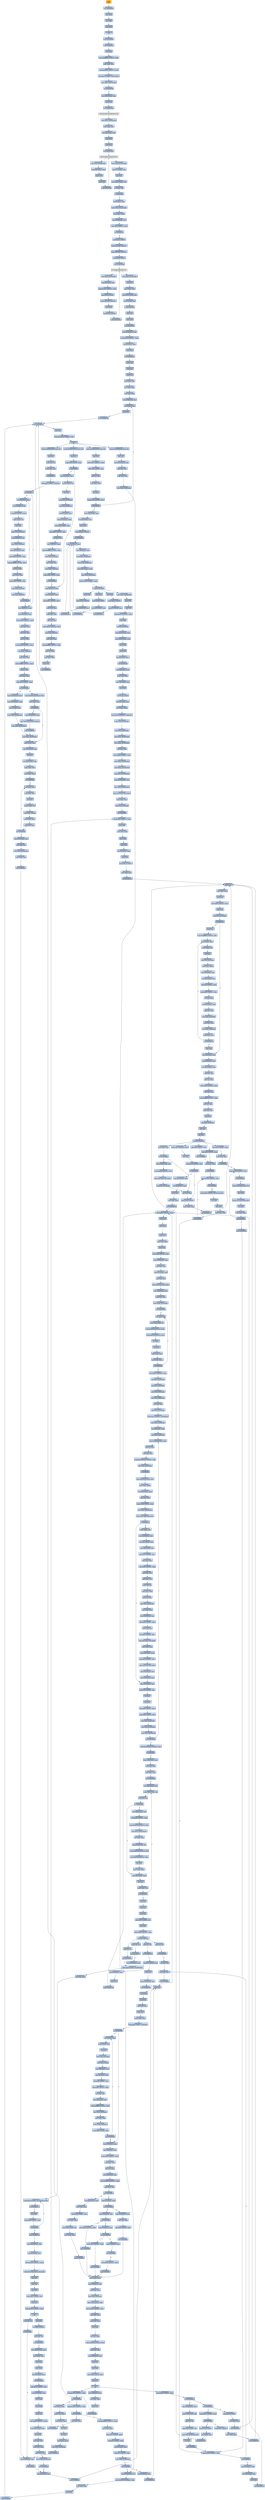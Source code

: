 digraph G {
node[shape=rectangle,style=filled,fillcolor=lightsteelblue,color=lightsteelblue]
bgcolor="transparent"
a0x004b8001pusha_[label="start\npusha ",color="lightgrey",fillcolor="orange"];
a0x004b8002call_0x004b800a[label="0x004b8002\ncall 0x004b800a"];
a0x004b800apopl_ebp[label="0x004b800a\npopl %ebp"];
a0x004b800bincl_ebp[label="0x004b800b\nincl %ebp"];
a0x004b800cpushl_ebp[label="0x004b800c\npushl %ebp"];
a0x004b800dret[label="0x004b800d\nret"];
a0x004b8008jmp_0x004b800e[label="0x004b8008\njmp 0x004b800e"];
a0x004b800ecall_0x004b8014[label="0x004b800e\ncall 0x004b8014"];
a0x004b8014popl_ebp[label="0x004b8014\npopl %ebp"];
a0x004b8015movl_0xffffffedUINT32_ebx[label="0x004b8015\nmovl $0xffffffed<UINT32>, %ebx"];
a0x004b801aaddl_ebp_ebx[label="0x004b801a\naddl %ebp, %ebx"];
a0x004b801csubl_0xb8000UINT32_ebx[label="0x004b801c\nsubl $0xb8000<UINT32>, %ebx"];
a0x004b8022cmpl_0x0UINT8_0x422ebp_[label="0x004b8022\ncmpl $0x0<UINT8>, 0x422(%ebp)"];
a0x004b8029movl_ebx_0x422ebp_[label="0x004b8029\nmovl %ebx, 0x422(%ebp)"];
a0x004b802fjne_0x004b839a[label="0x004b802f\njne 0x004b839a"];
a0x004b8035leal_0x42eebp__eax[label="0x004b8035\nleal 0x42e(%ebp), %eax"];
a0x004b803bpushl_eax[label="0x004b803b\npushl %eax"];
a0x004b803ccall_0xf4debp_[label="0x004b803c\ncall 0xf4d(%ebp)"];
GetModuleHandleA_kernel32_dll[label="GetModuleHandleA@kernel32.dll",color="lightgrey",fillcolor="lightgrey"];
a0x004b8042movl_eax_0x426ebp_[label="0x004b8042\nmovl %eax, 0x426(%ebp)"];
a0x004b8048movl_eax_edi[label="0x004b8048\nmovl %eax, %edi"];
a0x004b804aleal_0x5eebp__ebx[label="0x004b804a\nleal 0x5e(%ebp), %ebx"];
a0x004b804dpushl_ebx[label="0x004b804d\npushl %ebx"];
a0x004b804epushl_eax[label="0x004b804e\npushl %eax"];
a0x004b804fcall_0xf49ebp_[label="0x004b804f\ncall 0xf49(%ebp)"];
GetProcAddress_kernel32_dll[label="GetProcAddress@kernel32.dll",color="lightgrey",fillcolor="lightgrey"];
a0x004b8055movl_eax_0x54debp_[label="0x004b8055\nmovl %eax, 0x54d(%ebp)"];
a0x004b805bleal_0x6bebp__ebx[label="0x004b805b\nleal 0x6b(%ebp), %ebx"];
a0x004b805epushl_ebx[label="0x004b805e\npushl %ebx"];
a0x004b805fpushl_edi[label="0x004b805f\npushl %edi"];
a0x004b8060call_0xf49ebp_[label="0x004b8060\ncall 0xf49(%ebp)"];
a0x004b8066movl_eax_0x551ebp_[label="0x004b8066\nmovl %eax, 0x551(%ebp)"];
a0x004b806cleal_0x77ebp__eax[label="0x004b806c\nleal 0x77(%ebp), %eax"];
a0x004b806fjmp_eax[label="0x004b806f\njmp %eax"];
a0x004b808amovl_0x531ebp__ebx[label="0x004b808a\nmovl 0x531(%ebp), %ebx"];
a0x004b8090orl_ebx_ebx[label="0x004b8090\norl %ebx, %ebx"];
a0x004b8092je_0x004b809e[label="0x004b8092\nje 0x004b809e"];
a0x004b8094movl_ebx__eax[label="0x004b8094\nmovl (%ebx), %eax"];
a0x004b8096xchgl_eax_0x535ebp_[label="0x004b8096\nxchgl %eax, 0x535(%ebp)"];
a0x004b809cmovl_eax_ebx_[label="0x004b809c\nmovl %eax, (%ebx)"];
a0x004b809eleal_0x569ebp__esi[label="0x004b809e\nleal 0x569(%ebp), %esi"];
a0x004b80a4cmpl_0x0UINT8_esi_[label="0x004b80a4\ncmpl $0x0<UINT8>, (%esi)"];
a0x004b80a7je_0x004b81ce[label="0x004b80a7\nje 0x004b81ce"];
a0x004b80adpushl_0x4UINT8[label="0x004b80ad\npushl $0x4<UINT8>"];
a0x004b80afpushl_0x1000UINT32[label="0x004b80af\npushl $0x1000<UINT32>"];
a0x004b80b4pushl_0x1800UINT32[label="0x004b80b4\npushl $0x1800<UINT32>"];
a0x004b80b9pushl_0x0UINT8[label="0x004b80b9\npushl $0x0<UINT8>"];
a0x004b80bbcall_0x54debp_[label="0x004b80bb\ncall 0x54d(%ebp)"];
VirtualAlloc_kernel32_dll[label="VirtualAlloc@kernel32.dll",color="lightgrey",fillcolor="lightgrey"];
a0x004b80c1movl_eax_0x156ebp_[label="0x004b80c1\nmovl %eax, 0x156(%ebp)"];
a0x004b80c7movl_0x4esi__eax[label="0x004b80c7\nmovl 0x4(%esi), %eax"];
a0x004b80caaddl_0x10eUINT32_eax[label="0x004b80ca\naddl $0x10e<UINT32>, %eax"];
a0x004b80cfpushl_0x4UINT8[label="0x004b80cf\npushl $0x4<UINT8>"];
a0x004b80d1pushl_0x1000UINT32[label="0x004b80d1\npushl $0x1000<UINT32>"];
a0x004b80d6pushl_eax[label="0x004b80d6\npushl %eax"];
a0x004b80d7pushl_0x0UINT8[label="0x004b80d7\npushl $0x0<UINT8>"];
a0x004b80d9call_0x54debp_[label="0x004b80d9\ncall 0x54d(%ebp)"];
a0x004b80dfmovl_eax_0x152ebp_[label="0x004b80df\nmovl %eax, 0x152(%ebp)"];
a0x004b80e5pushl_esi[label="0x004b80e5\npushl %esi"];
a0x004b80e6movl_esi__ebx[label="0x004b80e6\nmovl (%esi), %ebx"];
a0x004b80e8addl_0x422ebp__ebx[label="0x004b80e8\naddl 0x422(%ebp), %ebx"];
a0x004b80eepushl_0x156ebp_[label="0x004b80ee\npushl 0x156(%ebp)"];
a0x004b80f4pushl_0x4esi_[label="0x004b80f4\npushl 0x4(%esi)"];
a0x004b80f7pushl_eax[label="0x004b80f7\npushl %eax"];
a0x004b80f8pushl_ebx[label="0x004b80f8\npushl %ebx"];
a0x004b80f9call_0x004b866c[label="0x004b80f9\ncall 0x004b866c"];
a0x004b866cmovl_0x10esp__eax[label="0x004b866c\nmovl 0x10(%esp), %eax"];
a0x004b8670subl_0x354UINT32_esp[label="0x004b8670\nsubl $0x354<UINT32>, %esp"];
a0x004b8676leal_0x4esp__ecx[label="0x004b8676\nleal 0x4(%esp), %ecx"];
a0x004b867apushl_eax[label="0x004b867a\npushl %eax"];
a0x004b867bcall_0x004b8a28[label="0x004b867b\ncall 0x004b8a28"];
a0x004b8a28pushl_ebx[label="0x004b8a28\npushl %ebx"];
a0x004b8a29pushl_esi[label="0x004b8a29\npushl %esi"];
a0x004b8a2apushl_edi[label="0x004b8a2a\npushl %edi"];
a0x004b8a2bmovl_ecx_edi[label="0x004b8a2b\nmovl %ecx, %edi"];
a0x004b8a2dxorl_edx_edx[label="0x004b8a2d\nxorl %edx, %edx"];
a0x004b8a2fxorl_eax_eax[label="0x004b8a2f\nxorl %eax, %eax"];
a0x004b8a31leal_0x268edi__esi[label="0x004b8a31\nleal 0x268(%edi), %esi"];
a0x004b8a37movl_edx_esi_[label="0x004b8a37\nmovl %edx, (%esi)"];
a0x004b8a39pushl_esi[label="0x004b8a39\npushl %esi"];
a0x004b8a3acall_0x004b8c96[label="0x004b8a3a\ncall 0x004b8c96"];
a0x004b8c96call_0x004b8c9c[label="0x004b8c96\ncall 0x004b8c9c"];
a0x004b8c9cpopl_esi[label="0x004b8c9c\npopl %esi"];
a0x004b8c9dsubl_0x4445cbUINT32_esi[label="0x004b8c9d\nsubl $0x4445cb<UINT32>, %esi"];
a0x004b8ca3ret[label="0x004b8ca3\nret"];
a0x004b8a3fmovb_0x44403eeaxesi__cl[label="0x004b8a3f\nmovb 0x44403e(%eax,%esi), %cl"];
a0x004b8a46popl_esi[label="0x004b8a46\npopl %esi"];
a0x004b8a47movl_0x1UINT32_ebx[label="0x004b8a47\nmovl $0x1<UINT32>, %ebx"];
a0x004b8a4caddl_0x4UINT8_esi[label="0x004b8a4c\naddl $0x4<UINT8>, %esi"];
a0x004b8a4fshll_cl_ebx[label="0x004b8a4f\nshll %cl, %ebx"];
a0x004b8a51addl_ebx_edx[label="0x004b8a51\naddl %ebx, %edx"];
a0x004b8a53incl_eax[label="0x004b8a53\nincl %eax"];
a0x004b8a54cmpl_0x3aUINT8_eax[label="0x004b8a54\ncmpl $0x3a<UINT8>, %eax"];
a0x004b8a57jb_0x004b8a37[label="0x004b8a57\njb 0x004b8a37"];
a0x004b8a59movl_0x10esp__eax[label="0x004b8a59\nmovl 0x10(%esp), %eax"];
a0x004b8a5dleal_0x10edi__ecx[label="0x004b8a5d\nleal 0x10(%edi), %ecx"];
a0x004b8a60pushl_eax[label="0x004b8a60\npushl %eax"];
a0x004b8a61pushl_0x2d1UINT32[label="0x004b8a61\npushl $0x2d1<UINT32>"];
a0x004b8a66call_0x004b87b3[label="0x004b8a66\ncall 0x004b87b3"];
a0x004b87b3movl_0x4esp__eax[label="0x004b87b3\nmovl 0x4(%esp), %eax"];
a0x004b87b7movl_0x8esp__edx[label="0x004b87b7\nmovl 0x8(%esp), %edx"];
a0x004b87bbmovl_eax_0x84ecx_[label="0x004b87bb\nmovl %eax, 0x84(%ecx)"];
a0x004b87c1movl_edx_0x88ecx_[label="0x004b87c1\nmovl %edx, 0x88(%ecx)"];
a0x004b87c7leal_edxeax4__eax[label="0x004b87c7\nleal (%edx,%eax,4), %eax"];
a0x004b87camovl_eax_0x8cecx_[label="0x004b87ca\nmovl %eax, 0x8c(%ecx)"];
a0x004b87d0addl_0x100UINT32_eax[label="0x004b87d0\naddl $0x100<UINT32>, %eax"];
a0x004b87d5ret_0x8UINT16[label="0x004b87d5\nret $0x8<UINT16>"];
a0x004b8a6bpushl_eax[label="0x004b8a6b\npushl %eax"];
a0x004b8a6cpushl_0x1cUINT8[label="0x004b8a6c\npushl $0x1c<UINT8>"];
a0x004b8a6eleal_0xa0edi__ecx[label="0x004b8a6e\nleal 0xa0(%edi), %ecx"];
a0x004b8a74call_0x004b87b3[label="0x004b8a74\ncall 0x004b87b3"];
a0x004b8a79pushl_eax[label="0x004b8a79\npushl %eax"];
a0x004b8a7apushl_0x8UINT8[label="0x004b8a7a\npushl $0x8<UINT8>"];
a0x004b8a7cleal_0x130edi__ecx[label="0x004b8a7c\nleal 0x130(%edi), %ecx"];
a0x004b8a82call_0x004b87b3[label="0x004b8a82\ncall 0x004b87b3"];
a0x004b8a87pushl_eax[label="0x004b8a87\npushl %eax"];
a0x004b8a88pushl_0x13UINT8[label="0x004b8a88\npushl $0x13<UINT8>"];
a0x004b8a8aleal_0x1c0edi__ecx[label="0x004b8a8a\nleal 0x1c0(%edi), %ecx"];
a0x004b8a90call_0x004b87b3[label="0x004b8a90\ncall 0x004b87b3"];
a0x004b8a95movl_eax_0x260edi_[label="0x004b8a95\nmovl %eax, 0x260(%edi)"];
a0x004b8a9bpopl_edi[label="0x004b8a9b\npopl %edi"];
a0x004b8a9cpopl_esi[label="0x004b8a9c\npopl %esi"];
a0x004b8a9daddl_0x2f5UINT32_eax[label="0x004b8a9d\naddl $0x2f5<UINT32>, %eax"];
a0x004b8aa2popl_ebx[label="0x004b8aa2\npopl %ebx"];
a0x004b8aa3ret_0x4UINT16[label="0x004b8aa3\nret $0x4<UINT16>"];
a0x004b8680movl_0x35cesp__ecx[label="0x004b8680\nmovl 0x35c(%esp), %ecx"];
a0x004b8687movl_0x358esp__edx[label="0x004b8687\nmovl 0x358(%esp), %edx"];
a0x004b868epushl_ecx[label="0x004b868e\npushl %ecx"];
a0x004b868fpushl_edx[label="0x004b868f\npushl %edx"];
a0x004b8690leal_0xcesp__ecx[label="0x004b8690\nleal 0xc(%esp), %ecx"];
a0x004b8694call_0x004b8aa6[label="0x004b8694\ncall 0x004b8aa6"];
a0x004b8aa6movl_0x8esp__eax[label="0x004b8aa6\nmovl 0x8(%esp), %eax"];
a0x004b8aaamovl_ecx_edx[label="0x004b8aaa\nmovl %ecx, %edx"];
a0x004b8aacmovl_0x4esp__ecx[label="0x004b8aac\nmovl 0x4(%esp), %ecx"];
a0x004b8ab0pushl_edi[label="0x004b8ab0\npushl %edi"];
a0x004b8ab1movl_eax_edx_[label="0x004b8ab1\nmovl %eax, (%edx)"];
a0x004b8ab3leal_0x4edx__eax[label="0x004b8ab3\nleal 0x4(%edx), %eax"];
a0x004b8ab6movl_ecx_eax_[label="0x004b8ab6\nmovl %ecx, (%eax)"];
a0x004b8ab8movl_0x20UINT32_0x4eax_[label="0x004b8ab8\nmovl $0x20<UINT32>, 0x4(%eax)"];
a0x004b8abfmovl_eax_0x10edx_[label="0x004b8abf\nmovl %eax, 0x10(%edx)"];
a0x004b8ac2movl_eax_0xa0edx_[label="0x004b8ac2\nmovl %eax, 0xa0(%edx)"];
a0x004b8ac8movl_eax_0x130edx_[label="0x004b8ac8\nmovl %eax, 0x130(%edx)"];
a0x004b8acemovl_eax_0x1c0edx_[label="0x004b8ace\nmovl %eax, 0x1c0(%edx)"];
a0x004b8ad4xorl_eax_eax[label="0x004b8ad4\nxorl %eax, %eax"];
a0x004b8ad6movl_0xbdUINT32_ecx[label="0x004b8ad6\nmovl $0xbd<UINT32>, %ecx"];
a0x004b8adbmovl_eax_0x250edx_[label="0x004b8adb\nmovl %eax, 0x250(%edx)"];
a0x004b8ae1movl_eax_0x254edx_[label="0x004b8ae1\nmovl %eax, 0x254(%edx)"];
a0x004b8ae7movl_eax_0x258edx_[label="0x004b8ae7\nmovl %eax, 0x258(%edx)"];
a0x004b8aedmovl_0x260edx__edi[label="0x004b8aed\nmovl 0x260(%edx), %edi"];
a0x004b8af3movl_eax_0x25cedx_[label="0x004b8af3\nmovl %eax, 0x25c(%edx)"];
a0x004b8af9repz_stosl_eax_es_edi_[label="0x004b8af9\nrepz stosl %eax, %es:(%edi)"];
a0x004b8afbmovl_edx_ecx[label="0x004b8afb\nmovl %edx, %ecx"];
a0x004b8afdstosb_al_es_edi_[label="0x004b8afd\nstosb %al, %es:(%edi)"];
a0x004b8afecall_0x004b8b07[label="0x004b8afe\ncall 0x004b8b07"];
a0x004b8b07subl_0x30cUINT32_esp[label="0x004b8b07\nsubl $0x30c<UINT32>, %esp"];
a0x004b8b0dpushl_ebx[label="0x004b8b0d\npushl %ebx"];
a0x004b8b0emovl_ecx_ebx[label="0x004b8b0e\nmovl %ecx, %ebx"];
a0x004b8b10pushl_ebp[label="0x004b8b10\npushl %ebp"];
a0x004b8b11pushl_esi[label="0x004b8b11\npushl %esi"];
a0x004b8b12leal_0x4ebx__ebp[label="0x004b8b12\nleal 0x4(%ebx), %ebp"];
a0x004b8b15pushl_edi[label="0x004b8b15\npushl %edi"];
a0x004b8b16pushl_0x1UINT8[label="0x004b8b16\npushl $0x1<UINT8>"];
a0x004b8b18movl_ebp_ecx[label="0x004b8b18\nmovl %ebp, %ecx"];
a0x004b8b1acall_0x004b8748[label="0x004b8b1a\ncall 0x004b8748"];
a0x004b8748pushl_ecx[label="0x004b8748\npushl %ecx"];
a0x004b8749movl_ecx_edx[label="0x004b8749\nmovl %ecx, %edx"];
a0x004b874bpushl_esi[label="0x004b874b\npushl %esi"];
a0x004b874cmovl_0x8UINT32_ecx[label="0x004b874c\nmovl $0x8<UINT32>, %ecx"];
a0x004b8751pushl_edi[label="0x004b8751\npushl %edi"];
a0x004b8752cmpl_ecx_0x4edx_[label="0x004b8752\ncmpl %ecx, 0x4(%edx)"];
a0x004b8755jb_0x004b878c[label="0x004b8755\njb 0x004b878c"];
a0x004b8757pushl_ebx[label="0x004b8757\npushl %ebx"];
a0x004b8758movl_0xfffffff8UINT32_esi[label="0x004b8758\nmovl $0xfffffff8<UINT32>, %esi"];
a0x004b875dmovl_edx__eax[label="0x004b875d\nmovl (%edx), %eax"];
a0x004b875fmovb_eax__bl[label="0x004b875f\nmovb (%eax), %bl"];
a0x004b8761incl_eax[label="0x004b8761\nincl %eax"];
a0x004b8762movb_bl_0xcesp_[label="0x004b8762\nmovb %bl, 0xc(%esp)"];
a0x004b8766movl_eax_edx_[label="0x004b8766\nmovl %eax, (%edx)"];
a0x004b8768movl_0x8edx__eax[label="0x004b8768\nmovl 0x8(%edx), %eax"];
a0x004b876bmovl_0xcesp__edi[label="0x004b876b\nmovl 0xc(%esp), %edi"];
a0x004b876fshll_0x8UINT8_eax[label="0x004b876f\nshll $0x8<UINT8>, %eax"];
a0x004b8772andl_0xffUINT32_edi[label="0x004b8772\nandl $0xff<UINT32>, %edi"];
a0x004b8778orl_edi_eax[label="0x004b8778\norl %edi, %eax"];
a0x004b877amovl_0x4edx__edi[label="0x004b877a\nmovl 0x4(%edx), %edi"];
a0x004b877daddl_esi_edi[label="0x004b877d\naddl %esi, %edi"];
a0x004b877fmovl_eax_0x8edx_[label="0x004b877f\nmovl %eax, 0x8(%edx)"];
a0x004b8782movl_edi_eax[label="0x004b8782\nmovl %edi, %eax"];
a0x004b8784movl_edi_0x4edx_[label="0x004b8784\nmovl %edi, 0x4(%edx)"];
a0x004b8787cmpl_ecx_eax[label="0x004b8787\ncmpl %ecx, %eax"];
a0x004b8789jae_0x004b875d[label="0x004b8789\njae 0x004b875d"];
a0x004b878bpopl_ebx[label="0x004b878b\npopl %ebx"];
a0x004b878cmovl_0x4edx__esi[label="0x004b878c\nmovl 0x4(%edx), %esi"];
a0x004b878fmovl_0x8edx__eax[label="0x004b878f\nmovl 0x8(%edx), %eax"];
a0x004b8792movl_0x10esp__edi[label="0x004b8792\nmovl 0x10(%esp), %edi"];
a0x004b8796subl_esi_ecx[label="0x004b8796\nsubl %esi, %ecx"];
a0x004b8798shrl_cl_eax[label="0x004b8798\nshrl %cl, %eax"];
a0x004b879amovl_0x18UINT32_ecx[label="0x004b879a\nmovl $0x18<UINT32>, %ecx"];
a0x004b879fsubl_edi_ecx[label="0x004b879f\nsubl %edi, %ecx"];
a0x004b87a1andl_0xffffffUINT32_eax[label="0x004b87a1\nandl $0xffffff<UINT32>, %eax"];
a0x004b87a6shrl_cl_eax[label="0x004b87a6\nshrl %cl, %eax"];
a0x004b87a8addl_edi_esi[label="0x004b87a8\naddl %edi, %esi"];
a0x004b87aapopl_edi[label="0x004b87aa\npopl %edi"];
a0x004b87abmovl_esi_0x4edx_[label="0x004b87ab\nmovl %esi, 0x4(%edx)"];
a0x004b87aepopl_esi[label="0x004b87ae\npopl %esi"];
a0x004b87afpopl_ecx[label="0x004b87af\npopl %ecx"];
a0x004b87b0ret_0x4UINT16[label="0x004b87b0\nret $0x4<UINT16>"];
a0x004b8b1ftestl_eax_eax[label="0x004b8b1f\ntestl %eax, %eax"];
a0x004b8b21jne_0x004b8b31[label="0x004b8b21\njne 0x004b8b31"];
a0x004b8b23movl_0x260ebx__edi[label="0x004b8b23\nmovl 0x260(%ebx), %edi"];
a0x004b8b29movl_0xbdUINT32_ecx[label="0x004b8b29\nmovl $0xbd<UINT32>, %ecx"];
a0x004b8b2erepz_stosl_eax_es_edi_[label="0x004b8b2e\nrepz stosl %eax, %es:(%edi)"];
a0x004b8b30stosb_al_es_edi_[label="0x004b8b30\nstosb %al, %es:(%edi)"];
a0x004b8b31xorl_esi_esi[label="0x004b8b31\nxorl %esi, %esi"];
a0x004b8b33pushl_0x4UINT8[label="0x004b8b33\npushl $0x4<UINT8>"];
a0x004b8b35movl_ebp_ecx[label="0x004b8b35\nmovl %ebp, %ecx"];
a0x004b8b37call_0x004b8748[label="0x004b8b37\ncall 0x004b8748"];
a0x004b8b3cmovb_al_0x10espesi_[label="0x004b8b3c\nmovb %al, 0x10(%esp,%esi)"];
a0x004b8b40incl_esi[label="0x004b8b40\nincl %esi"];
a0x004b8b41cmpl_0x13UINT8_esi[label="0x004b8b41\ncmpl $0x13<UINT8>, %esi"];
a0x004b8b44jb_0x004b8b33[label="0x004b8b44\njb 0x004b8b33"];
a0x004b8b46leal_0x1c0ebx__edi[label="0x004b8b46\nleal 0x1c0(%ebx), %edi"];
a0x004b8b4cleal_0x10esp__eax[label="0x004b8b4c\nleal 0x10(%esp), %eax"];
a0x004b8b50pushl_eax[label="0x004b8b50\npushl %eax"];
a0x004b8b51movl_edi_ecx[label="0x004b8b51\nmovl %edi, %ecx"];
a0x004b8b53call_0x004b87d8[label="0x004b8b53\ncall 0x004b87d8"];
a0x004b87d8subl_0x98UINT32_esp[label="0x004b87d8\nsubl $0x98<UINT32>, %esp"];
a0x004b87depushl_ebx[label="0x004b87de\npushl %ebx"];
a0x004b87dfpushl_ebp[label="0x004b87df\npushl %ebp"];
a0x004b87e0pushl_esi[label="0x004b87e0\npushl %esi"];
a0x004b87e1movl_ecx_edx[label="0x004b87e1\nmovl %ecx, %edx"];
a0x004b87e3pushl_edi[label="0x004b87e3\npushl %edi"];
a0x004b87e4movl_0xfUINT32_ecx[label="0x004b87e4\nmovl $0xf<UINT32>, %ecx"];
a0x004b87e9movl_0x84edx__ebp[label="0x004b87e9\nmovl 0x84(%edx), %ebp"];
a0x004b87efxorl_eax_eax[label="0x004b87ef\nxorl %eax, %eax"];
a0x004b87f1leal_0x2cesp__edi[label="0x004b87f1\nleal 0x2c(%esp), %edi"];
a0x004b87f5xorl_esi_esi[label="0x004b87f5\nxorl %esi, %esi"];
a0x004b87f7repz_stosl_eax_es_edi_[label="0x004b87f7\nrepz stosl %eax, %es:(%edi)"];
a0x004b87f9movl_0xacesp__edi[label="0x004b87f9\nmovl 0xac(%esp), %edi"];
a0x004b8800cmpl_esi_ebp[label="0x004b8800\ncmpl %esi, %ebp"];
a0x004b8802movl_edx_0x20esp_[label="0x004b8802\nmovl %edx, 0x20(%esp)"];
a0x004b8806jbe_0x004b881d[label="0x004b8806\njbe 0x004b881d"];
a0x004b8808xorl_ecx_ecx[label="0x004b8808\nxorl %ecx, %ecx"];
a0x004b880amovb_eaxedi__cl[label="0x004b880a\nmovb (%eax,%edi), %cl"];
a0x004b880dmovl_0x28especx4__ebx[label="0x004b880d\nmovl 0x28(%esp,%ecx,4), %ebx"];
a0x004b8811leal_0x28especx4__ecx[label="0x004b8811\nleal 0x28(%esp,%ecx,4), %ecx"];
a0x004b8815incl_ebx[label="0x004b8815\nincl %ebx"];
a0x004b8816incl_eax[label="0x004b8816\nincl %eax"];
a0x004b8817cmpl_ebp_eax[label="0x004b8817\ncmpl %ebp, %eax"];
a0x004b8819movl_ebx_ecx_[label="0x004b8819\nmovl %ebx, (%ecx)"];
a0x004b881bjb_0x004b8808[label="0x004b881b\njb 0x004b8808"];
a0x004b881dmovl_0x17UINT32_ecx[label="0x004b881d\nmovl $0x17<UINT32>, %ecx"];
a0x004b8822movl_esi_0x28esp_[label="0x004b8822\nmovl %esi, 0x28(%esp)"];
a0x004b8826movl_esi_0x4edx_[label="0x004b8826\nmovl %esi, 0x4(%edx)"];
a0x004b8829movl_esi_0x44edx_[label="0x004b8829\nmovl %esi, 0x44(%edx)"];
a0x004b882cmovl_esi_0x68esp_[label="0x004b882c\nmovl %esi, 0x68(%esp)"];
a0x004b8830xorl_edi_edi[label="0x004b8830\nxorl %edi, %edi"];
a0x004b8832movl_esi_0x1cesp_[label="0x004b8832\nmovl %esi, 0x1c(%esp)"];
a0x004b8836movl_0x1UINT32_0x10esp_[label="0x004b8836\nmovl $0x1<UINT32>, 0x10(%esp)"];
a0x004b883emovl_ecx_0x18esp_[label="0x004b883e\nmovl %ecx, 0x18(%esp)"];
a0x004b8842leal_0x8edx__ebp[label="0x004b8842\nleal 0x8(%edx), %ebp"];
a0x004b8845movl_esi_0x14esp_[label="0x004b8845\nmovl %esi, 0x14(%esp)"];
a0x004b8849movl_0x2cespesi__eax[label="0x004b8849\nmovl 0x2c(%esp,%esi), %eax"];
a0x004b884dshll_cl_eax[label="0x004b884d\nshll %cl, %eax"];
a0x004b884faddl_eax_edi[label="0x004b884f\naddl %eax, %edi"];
a0x004b8851cmpl_0x1000000UINT32_edi[label="0x004b8851\ncmpl $0x1000000<UINT32>, %edi"];
a0x004b8857movl_edi_0x24esp_[label="0x004b8857\nmovl %edi, 0x24(%esp)"];
a0x004b885bja_0x004b88ef[label="0x004b885b\nja 0x004b88ef"];
a0x004b8861movl_0x28espesi__eax[label="0x004b8861\nmovl 0x28(%esp,%esi), %eax"];
a0x004b8865movl_edi_ebp_[label="0x004b8865\nmovl %edi, (%ebp)"];
a0x004b8868movl_0x3cebp__ebx[label="0x004b8868\nmovl 0x3c(%ebp), %ebx"];
a0x004b886baddl_ebx_eax[label="0x004b886b\naddl %ebx, %eax"];
a0x004b886dcmpl_0x10UINT8_ecx[label="0x004b886d\ncmpl $0x10<UINT8>, %ecx"];
a0x004b8870movl_eax_0x40ebp_[label="0x004b8870\nmovl %eax, 0x40(%ebp)"];
a0x004b8873movl_eax_0x6cespesi_[label="0x004b8873\nmovl %eax, 0x6c(%esp,%esi)"];
a0x004b8877jl_0x004b88c6[label="0x004b8877\njl 0x004b88c6"];
a0x004b8879movl_ebp__esi[label="0x004b8879\nmovl (%ebp), %esi"];
a0x004b887cmovl_0x10esp__eax[label="0x004b887c\nmovl 0x10(%esp), %eax"];
a0x004b8880movl_0x1cesp__ebx[label="0x004b8880\nmovl 0x1c(%esp), %ebx"];
a0x004b8884movl_0x8cedx__edi[label="0x004b8884\nmovl 0x8c(%edx), %edi"];
a0x004b888ashrl_0x10UINT8_esi[label="0x004b888a\nshrl $0x10<UINT8>, %esi"];
a0x004b888dmovl_esi_ecx[label="0x004b888d\nmovl %esi, %ecx"];
a0x004b888fandl_0xffUINT32_eax[label="0x004b888f\nandl $0xff<UINT32>, %eax"];
a0x004b8894subl_ebx_ecx[label="0x004b8894\nsubl %ebx, %ecx"];
a0x004b8896addl_ebx_edi[label="0x004b8896\naddl %ebx, %edi"];
a0x004b8898movb_al_bl[label="0x004b8898\nmovb %al, %bl"];
a0x004b889amovl_ecx_edx[label="0x004b889a\nmovl %ecx, %edx"];
a0x004b889cmovb_bl_bh[label="0x004b889c\nmovb %bl, %bh"];
a0x004b889emovl_esi_0x1cesp_[label="0x004b889e\nmovl %esi, 0x1c(%esp)"];
a0x004b88a2movl_ebx_eax[label="0x004b88a2\nmovl %ebx, %eax"];
a0x004b88a4movl_0x14esp__esi[label="0x004b88a4\nmovl 0x14(%esp), %esi"];
a0x004b88a8shll_0x10UINT8_eax[label="0x004b88a8\nshll $0x10<UINT8>, %eax"];
a0x004b88abmovw_bx_ax[label="0x004b88ab\nmovw %bx, %ax"];
a0x004b88aeshrl_0x2UINT8_ecx[label="0x004b88ae\nshrl $0x2<UINT8>, %ecx"];
a0x004b88b1repz_stosl_eax_es_edi_[label="0x004b88b1\nrepz stosl %eax, %es:(%edi)"];
a0x004b88b3movl_edx_ecx[label="0x004b88b3\nmovl %edx, %ecx"];
a0x004b88b5movl_0x20esp__edx[label="0x004b88b5\nmovl 0x20(%esp), %edx"];
a0x004b88b9andl_0x3UINT8_ecx[label="0x004b88b9\nandl $0x3<UINT8>, %ecx"];
a0x004b88bcrepz_stosb_al_es_edi_[label="0x004b88bc\nrepz stosb %al, %es:(%edi)"];
a0x004b88bemovl_0x24esp__edi[label="0x004b88be\nmovl 0x24(%esp), %edi"];
a0x004b88c2movl_0x18esp__ecx[label="0x004b88c2\nmovl 0x18(%esp), %ecx"];
a0x004b88c6movl_0x10esp__eax[label="0x004b88c6\nmovl 0x10(%esp), %eax"];
a0x004b88caaddl_0x4UINT8_esi[label="0x004b88ca\naddl $0x4<UINT8>, %esi"];
a0x004b88cdincl_eax[label="0x004b88cd\nincl %eax"];
a0x004b88cedecl_ecx[label="0x004b88ce\ndecl %ecx"];
a0x004b88cfaddl_0x4UINT8_ebp[label="0x004b88cf\naddl $0x4<UINT8>, %ebp"];
a0x004b88d2cmpl_0x9UINT8_ecx[label="0x004b88d2\ncmpl $0x9<UINT8>, %ecx"];
a0x004b88d5movl_eax_0x10esp_[label="0x004b88d5\nmovl %eax, 0x10(%esp)"];
a0x004b88d9movl_ecx_0x18esp_[label="0x004b88d9\nmovl %ecx, 0x18(%esp)"];
a0x004b88ddmovl_esi_0x14esp_[label="0x004b88dd\nmovl %esi, 0x14(%esp)"];
a0x004b88e1jge_0x004b8849[label="0x004b88e1\njge 0x004b8849"];
a0x004b88e7cmpl_0x1000000UINT32_edi[label="0x004b88e7\ncmpl $0x1000000<UINT32>, %edi"];
a0x004b88edje_0x004b88fe[label="0x004b88ed\nje 0x004b88fe"];
a0x004b88femovl_0x84edx__eax[label="0x004b88fe\nmovl 0x84(%edx), %eax"];
a0x004b8904xorl_ecx_ecx[label="0x004b8904\nxorl %ecx, %ecx"];
a0x004b8906testl_eax_eax[label="0x004b8906\ntestl %eax, %eax"];
a0x004b8908jbe_0x004b8945[label="0x004b8908\njbe 0x004b8945"];
a0x004b890amovl_0xacesp__esi[label="0x004b890a\nmovl 0xac(%esp), %esi"];
a0x004b8911movb_ecxesi__al[label="0x004b8911\nmovb (%ecx,%esi), %al"];
a0x004b8914testb_al_al[label="0x004b8914\ntestb %al, %al"];
a0x004b8916je_0x004b893a[label="0x004b8916\nje 0x004b893a"];
a0x004b8918movl_0x88edx__edi[label="0x004b8918\nmovl 0x88(%edx), %edi"];
a0x004b891eandl_0xffUINT32_eax[label="0x004b891e\nandl $0xff<UINT32>, %eax"];
a0x004b8923movl_0x68espeax4__eax[label="0x004b8923\nmovl 0x68(%esp,%eax,4), %eax"];
a0x004b8927movl_ecx_edieax4_[label="0x004b8927\nmovl %ecx, (%edi,%eax,4)"];
a0x004b892axorl_eax_eax[label="0x004b892a\nxorl %eax, %eax"];
a0x004b892cmovb_ecxesi__al[label="0x004b892c\nmovb (%ecx,%esi), %al"];
a0x004b892fmovl_0x68espeax4__edi[label="0x004b892f\nmovl 0x68(%esp,%eax,4), %edi"];
a0x004b8933leal_0x68espeax4__eax[label="0x004b8933\nleal 0x68(%esp,%eax,4), %eax"];
a0x004b8937incl_edi[label="0x004b8937\nincl %edi"];
a0x004b8938movl_edi_eax_[label="0x004b8938\nmovl %edi, (%eax)"];
a0x004b893amovl_0x84edx__eax[label="0x004b893a\nmovl 0x84(%edx), %eax"];
a0x004b8940incl_ecx[label="0x004b8940\nincl %ecx"];
a0x004b8941cmpl_eax_ecx[label="0x004b8941\ncmpl %eax, %ecx"];
a0x004b8943jb_0x004b8911[label="0x004b8943\njb 0x004b8911"];
a0x004b8945popl_edi[label="0x004b8945\npopl %edi"];
a0x004b8946popl_esi[label="0x004b8946\npopl %esi"];
a0x004b8947popl_ebp[label="0x004b8947\npopl %ebp"];
a0x004b8948movb_0x1UINT8_al[label="0x004b8948\nmovb $0x1<UINT8>, %al"];
a0x004b894apopl_ebx[label="0x004b894a\npopl %ebx"];
a0x004b894baddl_0x98UINT32_esp[label="0x004b894b\naddl $0x98<UINT32>, %esp"];
a0x004b8951ret_0x4UINT16[label="0x004b8951\nret $0x4<UINT16>"];
a0x004b8b58testb_al_al[label="0x004b8b58\ntestb %al, %al"];
a0x004b8b5ajne_0x004b8b67[label="0x004b8b5a\njne 0x004b8b67"];
a0x004b8b67xorl_esi_esi[label="0x004b8b67\nxorl %esi, %esi"];
a0x004b8b69movl_edi_ecx[label="0x004b8b69\nmovl %edi, %ecx"];
a0x004b8b6bcall_0x004b8954[label="0x004b8b6b\ncall 0x004b8954"];
a0x004b8954pushl_ecx[label="0x004b8954\npushl %ecx"];
a0x004b8955pushl_ebx[label="0x004b8955\npushl %ebx"];
a0x004b8956pushl_esi[label="0x004b8956\npushl %esi"];
a0x004b8957movl_ecx_esi[label="0x004b8957\nmovl %ecx, %esi"];
a0x004b8959pushl_edi[label="0x004b8959\npushl %edi"];
a0x004b895amovl_esi__eax[label="0x004b895a\nmovl (%esi), %eax"];
a0x004b895ccmpl_0x8UINT8_0x4eax_[label="0x004b895c\ncmpl $0x8<UINT8>, 0x4(%eax)"];
a0x004b8960jb_0x004b8992[label="0x004b8960\njb 0x004b8992"];
a0x004b8992movl_0x4eax__edx[label="0x004b8992\nmovl 0x4(%eax), %edx"];
a0x004b8995movl_0x8eax__eax[label="0x004b8995\nmovl 0x8(%eax), %eax"];
a0x004b8998movl_0x8UINT32_ecx[label="0x004b8998\nmovl $0x8<UINT32>, %ecx"];
a0x004b899dsubl_edx_ecx[label="0x004b899d\nsubl %edx, %ecx"];
a0x004b899fshrl_cl_eax[label="0x004b899f\nshrl %cl, %eax"];
a0x004b89a1movl_0x24esi__ecx[label="0x004b89a1\nmovl 0x24(%esi), %ecx"];
a0x004b89a4andl_0xfffe00UINT32_eax[label="0x004b89a4\nandl $0xfffe00<UINT32>, %eax"];
a0x004b89a9cmpl_ecx_eax[label="0x004b89a9\ncmpl %ecx, %eax"];
a0x004b89abjae_0x004b89c1[label="0x004b89ab\njae 0x004b89c1"];
a0x004b89admovl_0x8cesi__edx[label="0x004b89ad\nmovl 0x8c(%esi), %edx"];
a0x004b89b3movl_eax_ecx[label="0x004b89b3\nmovl %eax, %ecx"];
a0x004b89b5shrl_0x10UINT8_ecx[label="0x004b89b5\nshrl $0x10<UINT8>, %ecx"];
a0x004b89b8xorl_ebx_ebx[label="0x004b89b8\nxorl %ebx, %ebx"];
a0x004b89bamovb_ecxedx__bl[label="0x004b89ba\nmovb (%ecx,%edx), %bl"];
a0x004b89bdmovl_ebx_edx[label="0x004b89bd\nmovl %ebx, %edx"];
a0x004b89bfjmp_0x004b89fc[label="0x004b89bf\njmp 0x004b89fc"];
a0x004b89fcmovl_esi__ecx[label="0x004b89fc\nmovl (%esi), %ecx"];
a0x004b89femovl_0x4ecx__edi[label="0x004b89fe\nmovl 0x4(%ecx), %edi"];
a0x004b8a01addl_edx_edi[label="0x004b8a01\naddl %edx, %edi"];
a0x004b8a03movl_edi_0x4ecx_[label="0x004b8a03\nmovl %edi, 0x4(%ecx)"];
a0x004b8a06movl_esiedx4__ebx[label="0x004b8a06\nmovl (%esi,%edx,4), %ebx"];
a0x004b8a09movl_0x18UINT32_ecx[label="0x004b8a09\nmovl $0x18<UINT32>, %ecx"];
a0x004b8a0esubl_ebx_eax[label="0x004b8a0e\nsubl %ebx, %eax"];
a0x004b8a10subl_edx_ecx[label="0x004b8a10\nsubl %edx, %ecx"];
a0x004b8a12popl_edi[label="0x004b8a12\npopl %edi"];
a0x004b8a13shrl_cl_eax[label="0x004b8a13\nshrl %cl, %eax"];
a0x004b8a15movl_0x44esiedx4__ecx[label="0x004b8a15\nmovl 0x44(%esi,%edx,4), %ecx"];
a0x004b8a19addl_ecx_eax[label="0x004b8a19\naddl %ecx, %eax"];
a0x004b8a1bmovl_0x88esi__ecx[label="0x004b8a1b\nmovl 0x88(%esi), %ecx"];
a0x004b8a21popl_esi[label="0x004b8a21\npopl %esi"];
a0x004b8a22popl_ebx[label="0x004b8a22\npopl %ebx"];
a0x004b8a23movl_ecxeax4__eax[label="0x004b8a23\nmovl (%ecx,%eax,4), %eax"];
a0x004b8a26popl_ecx[label="0x004b8a26\npopl %ecx"];
a0x004b8a27ret[label="0x004b8a27\nret"];
a0x004b8b70cmpl_0x10UINT8_eax[label="0x004b8b70\ncmpl $0x10<UINT8>, %eax"];
a0x004b8b73jae_0x004b8b8a[label="0x004b8b73\njae 0x004b8b8a"];
a0x004b8b75movl_0x260ebx__ecx[label="0x004b8b75\nmovl 0x260(%ebx), %ecx"];
a0x004b8b7bmovb_ecxesi__dl[label="0x004b8b7b\nmovb (%ecx,%esi), %dl"];
a0x004b8b7eaddb_al_dl[label="0x004b8b7e\naddb %al, %dl"];
a0x004b8b80andb_0xfUINT8_dl[label="0x004b8b80\nandb $0xf<UINT8>, %dl"];
a0x004b8b83movb_dl_0x24espesi_[label="0x004b8b83\nmovb %dl, 0x24(%esp,%esi)"];
a0x004b8b87incl_esi[label="0x004b8b87\nincl %esi"];
a0x004b8b88jmp_0x004b8bea[label="0x004b8b88\njmp 0x004b8bea"];
a0x004b8beacmpl_0x2f5UINT32_esi[label="0x004b8bea\ncmpl $0x2f5<UINT32>, %esi"];
a0x004b8bf0jl_0x004b8b69[label="0x004b8bf0\njl 0x004b8b69"];
a0x004b8962movl_eax__ecx[label="0x004b8962\nmovl (%eax), %ecx"];
a0x004b8964movb_ecx__dl[label="0x004b8964\nmovb (%ecx), %dl"];
a0x004b8966incl_ecx[label="0x004b8966\nincl %ecx"];
a0x004b8967movb_dl_0xcesp_[label="0x004b8967\nmovb %dl, 0xc(%esp)"];
a0x004b896bmovl_ecx_eax_[label="0x004b896b\nmovl %ecx, (%eax)"];
a0x004b896dmovl_0x8eax__ecx[label="0x004b896d\nmovl 0x8(%eax), %ecx"];
a0x004b8970movl_0xcesp__edx[label="0x004b8970\nmovl 0xc(%esp), %edx"];
a0x004b8974shll_0x8UINT8_ecx[label="0x004b8974\nshll $0x8<UINT8>, %ecx"];
a0x004b8977andl_0xffUINT32_edx[label="0x004b8977\nandl $0xff<UINT32>, %edx"];
a0x004b897dorl_edx_ecx[label="0x004b897d\norl %edx, %ecx"];
a0x004b897fmovl_0x4eax__edx[label="0x004b897f\nmovl 0x4(%eax), %edx"];
a0x004b8982addl_0xfffffff8UINT8_edx[label="0x004b8982\naddl $0xfffffff8<UINT8>, %edx"];
a0x004b8985movl_ecx_0x8eax_[label="0x004b8985\nmovl %ecx, 0x8(%eax)"];
a0x004b8988movl_edx_ecx[label="0x004b8988\nmovl %edx, %ecx"];
a0x004b898amovl_edx_0x4eax_[label="0x004b898a\nmovl %edx, 0x4(%eax)"];
a0x004b898dcmpl_0x8UINT8_ecx[label="0x004b898d\ncmpl $0x8<UINT8>, %ecx"];
a0x004b8990jae_0x004b8962[label="0x004b8990\njae 0x004b8962"];
a0x004b8b8ajne_0x004b8bb4[label="0x004b8b8a\njne 0x004b8bb4"];
a0x004b8b8cpushl_0x2UINT8[label="0x004b8b8c\npushl $0x2<UINT8>"];
a0x004b8b8emovl_ebp_ecx[label="0x004b8b8e\nmovl %ebp, %ecx"];
a0x004b8b90call_0x004b8748[label="0x004b8b90\ncall 0x004b8748"];
a0x004b8b95addl_0x3UINT8_eax[label="0x004b8b95\naddl $0x3<UINT8>, %eax"];
a0x004b8b98testl_eax_eax[label="0x004b8b98\ntestl %eax, %eax"];
a0x004b8b9ajle_0x004b8bea[label="0x004b8b9a\njle 0x004b8bea"];
a0x004b8b9ccmpl_0x2f5UINT32_esi[label="0x004b8b9c\ncmpl $0x2f5<UINT32>, %esi"];
a0x004b8ba2jnl_0x004b8bf6[label="0x004b8ba2\njnl 0x004b8bf6"];
a0x004b8ba4movb_0x23espesi__cl[label="0x004b8ba4\nmovb 0x23(%esp,%esi), %cl"];
a0x004b8ba8decl_eax[label="0x004b8ba8\ndecl %eax"];
a0x004b8ba9movb_cl_0x24espesi_[label="0x004b8ba9\nmovb %cl, 0x24(%esp,%esi)"];
a0x004b8badincl_esi[label="0x004b8bad\nincl %esi"];
a0x004b8baetestl_eax_eax[label="0x004b8bae\ntestl %eax, %eax"];
a0x004b8bb0jg_0x004b8b9c[label="0x004b8bb0\njg 0x004b8b9c"];
a0x004b8bb2jmp_0x004b8bea[label="0x004b8bb2\njmp 0x004b8bea"];
a0x004b8bb4cmpl_0x11UINT8_eax[label="0x004b8bb4\ncmpl $0x11<UINT8>, %eax"];
a0x004b8bb7jne_0x004b8bc7[label="0x004b8bb7\njne 0x004b8bc7"];
a0x004b8bb9pushl_0x3UINT8[label="0x004b8bb9\npushl $0x3<UINT8>"];
a0x004b8bbbmovl_ebp_ecx[label="0x004b8bbb\nmovl %ebp, %ecx"];
a0x004b8bbdcall_0x004b8748[label="0x004b8bbd\ncall 0x004b8748"];
a0x004b8bc2addl_0x3UINT8_eax[label="0x004b8bc2\naddl $0x3<UINT8>, %eax"];
a0x004b8bc5jmp_0x004b8bd3[label="0x004b8bc5\njmp 0x004b8bd3"];
a0x004b8bd3testl_eax_eax[label="0x004b8bd3\ntestl %eax, %eax"];
a0x004b8bd5jle_0x004b8bea[label="0x004b8bd5\njle 0x004b8bea"];
a0x004b8bd7cmpl_0x2f5UINT32_esi[label="0x004b8bd7\ncmpl $0x2f5<UINT32>, %esi"];
a0x004b8bddjnl_0x004b8bf6[label="0x004b8bdd\njnl 0x004b8bf6"];
a0x004b8bdfmovb_0x0UINT8_0x24espesi_[label="0x004b8bdf\nmovb $0x0<UINT8>, 0x24(%esp,%esi)"];
a0x004b8be4incl_esi[label="0x004b8be4\nincl %esi"];
a0x004b8be5decl_eax[label="0x004b8be5\ndecl %eax"];
a0x004b8be6testl_eax_eax[label="0x004b8be6\ntestl %eax, %eax"];
a0x004b8be8jg_0x004b8bd7[label="0x004b8be8\njg 0x004b8bd7"];
a0x004b8bc7pushl_0x7UINT8[label="0x004b8bc7\npushl $0x7<UINT8>"];
a0x004b8bc9movl_ebp_ecx[label="0x004b8bc9\nmovl %ebp, %ecx"];
a0x004b8bcbcall_0x004b8748[label="0x004b8bcb\ncall 0x004b8748"];
a0x004b8bd0addl_0xbUINT8_eax[label="0x004b8bd0\naddl $0xb<UINT8>, %eax"];
a0x004b8bf6leal_0x24esp__edx[label="0x004b8bf6\nleal 0x24(%esp), %edx"];
a0x004b8bfaleal_0x10ebx__ecx[label="0x004b8bfa\nleal 0x10(%ebx), %ecx"];
a0x004b8bfdpushl_edx[label="0x004b8bfd\npushl %edx"];
a0x004b8bfecall_0x004b87d8[label="0x004b8bfe\ncall 0x004b87d8"];
a0x004b8c03testb_al_al[label="0x004b8c03\ntestb %al, %al"];
a0x004b8c05jne_0x004b8c12[label="0x004b8c05\njne 0x004b8c12"];
a0x004b8c12leal_0x2f5esp__eax[label="0x004b8c12\nleal 0x2f5(%esp), %eax"];
a0x004b8c19leal_0xa0ebx__ecx[label="0x004b8c19\nleal 0xa0(%ebx), %ecx"];
a0x004b8c1fpushl_eax[label="0x004b8c1f\npushl %eax"];
a0x004b8c20call_0x004b87d8[label="0x004b8c20\ncall 0x004b87d8"];
a0x004b8c25testb_al_al[label="0x004b8c25\ntestb %al, %al"];
a0x004b8c27jne_0x004b8c34[label="0x004b8c27\njne 0x004b8c34"];
a0x004b8c34leal_0x311esp__ecx[label="0x004b8c34\nleal 0x311(%esp), %ecx"];
a0x004b8c3bpushl_ecx[label="0x004b8c3b\npushl %ecx"];
a0x004b8c3cleal_0x130ebx__ecx[label="0x004b8c3c\nleal 0x130(%ebx), %ecx"];
a0x004b8c42call_0x004b87d8[label="0x004b8c42\ncall 0x004b87d8"];
a0x004b8c47testb_al_al[label="0x004b8c47\ntestb %al, %al"];
a0x004b8c49jne_0x004b8c56[label="0x004b8c49\njne 0x004b8c56"];
a0x004b8c56movb_0x0UINT8_0x264ebx_[label="0x004b8c56\nmovb $0x0<UINT8>, 0x264(%ebx)"];
a0x004b8c5dxorl_eax_eax[label="0x004b8c5d\nxorl %eax, %eax"];
a0x004b8c5fcmpb_0x3UINT8_0x311espeax_[label="0x004b8c5f\ncmpb $0x3<UINT8>, 0x311(%esp,%eax)"];
a0x004b8c67jne_0x004b8c71[label="0x004b8c67\njne 0x004b8c71"];
a0x004b8c69incl_eax[label="0x004b8c69\nincl %eax"];
a0x004b8c6acmpl_0x8UINT8_eax[label="0x004b8c6a\ncmpl $0x8<UINT8>, %eax"];
a0x004b8c6djb_0x004b8c5f[label="0x004b8c6d\njb 0x004b8c5f"];
a0x004b8c6fjmp_0x004b8c78[label="0x004b8c6f\njmp 0x004b8c78"];
a0x004b8c78movl_0x260ebx__edi[label="0x004b8c78\nmovl 0x260(%ebx), %edi"];
a0x004b8c7eleal_0x24esp__esi[label="0x004b8c7e\nleal 0x24(%esp), %esi"];
a0x004b8c82movl_0x2f5UINT32_ecx[label="0x004b8c82\nmovl $0x2f5<UINT32>, %ecx"];
a0x004b8c87repz_movsb_ds_esi__es_edi_[label="0x004b8c87\nrepz movsb %ds:(%esi), %es:(%edi)"];
a0x004b8c89popl_edi[label="0x004b8c89\npopl %edi"];
a0x004b8c8apopl_esi[label="0x004b8c8a\npopl %esi"];
a0x004b8c8bpopl_ebp[label="0x004b8c8b\npopl %ebp"];
a0x004b8c8cmovb_0x1UINT8_al[label="0x004b8c8c\nmovb $0x1<UINT8>, %al"];
a0x004b8c8epopl_ebx[label="0x004b8c8e\npopl %ebx"];
a0x004b8c8faddl_0x30cUINT32_esp[label="0x004b8c8f\naddl $0x30c<UINT32>, %esp"];
a0x004b8c95ret[label="0x004b8c95\nret"];
a0x004b8b03popl_edi[label="0x004b8b03\npopl %edi"];
a0x004b8b04ret_0x8UINT16[label="0x004b8b04\nret $0x8<UINT16>"];
a0x004b8699testb_al_al[label="0x004b8699\ntestb %al, %al"];
a0x004b869bjne_0x004b86a7[label="0x004b869b\njne 0x004b86a7"];
a0x004b86a7movl_0x360esp__ecx[label="0x004b86a7\nmovl 0x360(%esp), %ecx"];
a0x004b86aeleal_esp__eax[label="0x004b86ae\nleal (%esp), %eax"];
a0x004b86b1pushl_eax[label="0x004b86b1\npushl %eax"];
a0x004b86b2pushl_ecx[label="0x004b86b2\npushl %ecx"];
a0x004b86b3leal_0xcesp__ecx[label="0x004b86b3\nleal 0xc(%esp), %ecx"];
a0x004b86b7call_0x004b8ca4[label="0x004b86b7\ncall 0x004b8ca4"];
a0x004b8ca4subl_0x14UINT8_esp[label="0x004b8ca4\nsubl $0x14<UINT8>, %esp"];
a0x004b8ca7movl_0x1cesp__eax[label="0x004b8ca7\nmovl 0x1c(%esp), %eax"];
a0x004b8cabpushl_ebx[label="0x004b8cab\npushl %ebx"];
a0x004b8cacpushl_ebp[label="0x004b8cac\npushl %ebp"];
a0x004b8cadpushl_esi[label="0x004b8cad\npushl %esi"];
a0x004b8caemovl_0x0UINT32_eax_[label="0x004b8cae\nmovl $0x0<UINT32>, (%eax)"];
a0x004b8cb4movl_0x24esp__eax[label="0x004b8cb4\nmovl 0x24(%esp), %eax"];
a0x004b8cb8pushl_edi[label="0x004b8cb8\npushl %edi"];
a0x004b8cb9xorl_edi_edi[label="0x004b8cb9\nxorl %edi, %edi"];
a0x004b8cbbtestl_eax_eax[label="0x004b8cbb\ntestl %eax, %eax"];
a0x004b8cbdmovl_ecx_esi[label="0x004b8cbd\nmovl %ecx, %esi"];
a0x004b8cbfmovl_edi_0x10esp_[label="0x004b8cbf\nmovl %edi, 0x10(%esp)"];
a0x004b8cc3jbe_0x004b8f24[label="0x004b8cc3\njbe 0x004b8f24"];
a0x004b8cc9leal_0x10esi__ecx[label="0x004b8cc9\nleal 0x10(%esi), %ecx"];
a0x004b8ccccall_0x004b8954[label="0x004b8ccc\ncall 0x004b8954"];
a0x004b8cd1cmpl_0x100UINT32_eax[label="0x004b8cd1\ncmpl $0x100<UINT32>, %eax"];
a0x004b8cd6jae_0x004b8ceb[label="0x004b8cd6\njae 0x004b8ceb"];
a0x004b8cd8movl_esi__ecx[label="0x004b8cd8\nmovl (%esi), %ecx"];
a0x004b8cdamovb_al_ecx_[label="0x004b8cda\nmovb %al, (%ecx)"];
a0x004b8cdcmovl_esi__ecx[label="0x004b8cdc\nmovl (%esi), %ecx"];
a0x004b8cdeincl_ecx[label="0x004b8cde\nincl %ecx"];
a0x004b8cdfincl_edi[label="0x004b8cdf\nincl %edi"];
a0x004b8ce0movl_ecx_esi_[label="0x004b8ce0\nmovl %ecx, (%esi)"];
a0x004b8ce2movl_edi_0x10esp_[label="0x004b8ce2\nmovl %edi, 0x10(%esp)"];
a0x004b8ce6jmp_0x004b8f14[label="0x004b8ce6\njmp 0x004b8f14"];
a0x004b8f14cmpl_0x28esp__edi[label="0x004b8f14\ncmpl 0x28(%esp), %edi"];
a0x004b8f18jb_0x004b8cc9[label="0x004b8f18\njb 0x004b8cc9"];
a0x004b89c1cmpl_0x2cesi__eax[label="0x004b89c1\ncmpl 0x2c(%esi), %eax"];
a0x004b89c4jae_0x004b89d0[label="0x004b89c4\njae 0x004b89d0"];
a0x004b89c6cmpl_0x28esi__eax[label="0x004b89c6\ncmpl 0x28(%esi), %eax"];
a0x004b89c9sbbl_edx_edx[label="0x004b89c9\nsbbl %edx, %edx"];
a0x004b89cbaddl_0xaUINT8_edx[label="0x004b89cb\naddl $0xa<UINT8>, %edx"];
a0x004b89cejmp_0x004b89fc[label="0x004b89ce\njmp 0x004b89fc"];
a0x004b89d0cmpl_0x30esi__eax[label="0x004b89d0\ncmpl 0x30(%esi), %eax"];
a0x004b89d3jae_0x004b89dc[label="0x004b89d3\njae 0x004b89dc"];
a0x004b89d5movl_0xbUINT32_edx[label="0x004b89d5\nmovl $0xb<UINT32>, %edx"];
a0x004b89dajmp_0x004b89fc[label="0x004b89da\njmp 0x004b89fc"];
a0x004b8cebcmpl_0x2d0UINT32_eax[label="0x004b8ceb\ncmpl $0x2d0<UINT32>, %eax"];
a0x004b8cf0jae_0x004b8f09[label="0x004b8cf0\njae 0x004b8f09"];
a0x004b8cf6addl_0xffffff00UINT32_eax[label="0x004b8cf6\naddl $0xffffff00<UINT32>, %eax"];
a0x004b8cfbmovl_eax_ebp[label="0x004b8cfb\nmovl %eax, %ebp"];
a0x004b8cfdandl_0x7UINT8_eax[label="0x004b8cfd\nandl $0x7<UINT8>, %eax"];
a0x004b8d00shrl_0x3UINT8_ebp[label="0x004b8d00\nshrl $0x3<UINT8>, %ebp"];
a0x004b8d03leal_0x2eax__edx[label="0x004b8d03\nleal 0x2(%eax), %edx"];
a0x004b8d06cmpl_0x7UINT8_eax[label="0x004b8d06\ncmpl $0x7<UINT8>, %eax"];
a0x004b8d09movl_edx_0x14esp_[label="0x004b8d09\nmovl %edx, 0x14(%esp)"];
a0x004b8d0djne_0x004b8da7[label="0x004b8d0d\njne 0x004b8da7"];
a0x004b8da7movb_0x264esi__al[label="0x004b8da7\nmovb 0x264(%esi), %al"];
a0x004b8dadmovl_0x268esiebp4__ebx[label="0x004b8dad\nmovl 0x268(%esi,%ebp,4), %ebx"];
a0x004b8db4xorl_edx_edx[label="0x004b8db4\nxorl %edx, %edx"];
a0x004b8db6pushl_esi[label="0x004b8db6\npushl %esi"];
a0x004b8db7call_0x004b8c96[label="0x004b8db7\ncall 0x004b8c96"];
a0x004b8dbcmovb_0x44403eebpesi__dl[label="0x004b8dbc\nmovb 0x44403e(%ebp,%esi), %dl"];
a0x004b8dc3popl_esi[label="0x004b8dc3\npopl %esi"];
a0x004b8dc4testb_al_al[label="0x004b8dc4\ntestb %al, %al"];
a0x004b8dc6movl_edx_edi[label="0x004b8dc6\nmovl %edx, %edi"];
a0x004b8dc8je_0x004b8e40[label="0x004b8dc8\nje 0x004b8e40"];
a0x004b8e40cmpl_0x8UINT8_0x8esi_[label="0x004b8e40\ncmpl $0x8<UINT8>, 0x8(%esi)"];
a0x004b8e44jb_0x004b8e77[label="0x004b8e44\njb 0x004b8e77"];
a0x004b8e46movl_0x4esi__eax[label="0x004b8e46\nmovl 0x4(%esi), %eax"];
a0x004b8e49movl_0xcesi__edx[label="0x004b8e49\nmovl 0xc(%esi), %edx"];
a0x004b8e4cshll_0x8UINT8_edx[label="0x004b8e4c\nshll $0x8<UINT8>, %edx"];
a0x004b8e4fmovb_eax__cl[label="0x004b8e4f\nmovb (%eax), %cl"];
a0x004b8e51incl_eax[label="0x004b8e51\nincl %eax"];
a0x004b8e52movb_cl_0x20esp_[label="0x004b8e52\nmovb %cl, 0x20(%esp)"];
a0x004b8e56movl_0x8esi__ecx[label="0x004b8e56\nmovl 0x8(%esi), %ecx"];
a0x004b8e59movl_eax_0x4esi_[label="0x004b8e59\nmovl %eax, 0x4(%esi)"];
a0x004b8e5cmovl_0x20esp__eax[label="0x004b8e5c\nmovl 0x20(%esp), %eax"];
a0x004b8e60andl_0xffUINT32_eax[label="0x004b8e60\nandl $0xff<UINT32>, %eax"];
a0x004b8e65addl_0xfffffff8UINT8_ecx[label="0x004b8e65\naddl $0xfffffff8<UINT8>, %ecx"];
a0x004b8e68orl_eax_edx[label="0x004b8e68\norl %eax, %edx"];
a0x004b8e6amovl_ecx_eax[label="0x004b8e6a\nmovl %ecx, %eax"];
a0x004b8e6ccmpl_0x8UINT8_eax[label="0x004b8e6c\ncmpl $0x8<UINT8>, %eax"];
a0x004b8e6fmovl_edx_0xcesi_[label="0x004b8e6f\nmovl %edx, 0xc(%esi)"];
a0x004b8e72movl_ecx_0x8esi_[label="0x004b8e72\nmovl %ecx, 0x8(%esi)"];
a0x004b8e75jae_0x004b8e46[label="0x004b8e75\njae 0x004b8e46"];
a0x004b8e77movl_0x8esi__edx[label="0x004b8e77\nmovl 0x8(%esi), %edx"];
a0x004b8e7amovl_0xcesi__eax[label="0x004b8e7a\nmovl 0xc(%esi), %eax"];
a0x004b8e7dmovl_0x8UINT32_ecx[label="0x004b8e7d\nmovl $0x8<UINT32>, %ecx"];
a0x004b8e82subl_edx_ecx[label="0x004b8e82\nsubl %edx, %ecx"];
a0x004b8e84addl_edi_edx[label="0x004b8e84\naddl %edi, %edx"];
a0x004b8e86shrl_cl_eax[label="0x004b8e86\nshrl %cl, %eax"];
a0x004b8e88movl_0x18UINT32_ecx[label="0x004b8e88\nmovl $0x18<UINT32>, %ecx"];
a0x004b8e8dmovl_edx_0x8esi_[label="0x004b8e8d\nmovl %edx, 0x8(%esi)"];
a0x004b8e90subl_edi_ecx[label="0x004b8e90\nsubl %edi, %ecx"];
a0x004b8e92andl_0xffffffUINT32_eax[label="0x004b8e92\nandl $0xffffff<UINT32>, %eax"];
a0x004b8e97shrl_cl_eax[label="0x004b8e97\nshrl %cl, %eax"];
a0x004b8e99addl_eax_ebx[label="0x004b8e99\naddl %eax, %ebx"];
a0x004b8e9bcmpl_0x3UINT8_ebx[label="0x004b8e9b\ncmpl $0x3<UINT8>, %ebx"];
a0x004b8e9ejae_0x004b8eba[label="0x004b8e9e\njae 0x004b8eba"];
a0x004b8ebamovl_0x254esi__eax[label="0x004b8eba\nmovl 0x254(%esi), %eax"];
a0x004b8ec0movl_0x250esi__edx[label="0x004b8ec0\nmovl 0x250(%esi), %edx"];
a0x004b8ec6leal__3ebx__ecx[label="0x004b8ec6\nleal -3(%ebx), %ecx"];
a0x004b8ec9movl_eax_0x258esi_[label="0x004b8ec9\nmovl %eax, 0x258(%esi)"];
a0x004b8ecfmovl_edx_0x254esi_[label="0x004b8ecf\nmovl %edx, 0x254(%esi)"];
a0x004b8ed5movl_ecx_0x250esi_[label="0x004b8ed5\nmovl %ecx, 0x250(%esi)"];
a0x004b8edbmovl_esi__eax[label="0x004b8edb\nmovl (%esi), %eax"];
a0x004b8eddmovl_0x14esp__edi[label="0x004b8edd\nmovl 0x14(%esp), %edi"];
a0x004b8ee1incl_ecx[label="0x004b8ee1\nincl %ecx"];
a0x004b8ee2leal_eaxedi__edx[label="0x004b8ee2\nleal (%eax,%edi), %edx"];
a0x004b8ee5cmpl_edx_eax[label="0x004b8ee5\ncmpl %edx, %eax"];
a0x004b8ee7movl_edx_esi_[label="0x004b8ee7\nmovl %edx, (%esi)"];
a0x004b8ee9jae_0x004b8efb[label="0x004b8ee9\njae 0x004b8efb"];
a0x004b8eebmovl_eax_edx[label="0x004b8eeb\nmovl %eax, %edx"];
a0x004b8eedsubl_ecx_edx[label="0x004b8eed\nsubl %ecx, %edx"];
a0x004b8eefincl_eax[label="0x004b8eef\nincl %eax"];
a0x004b8ef0movb_edx__dl[label="0x004b8ef0\nmovb (%edx), %dl"];
a0x004b8ef2movb_dl__1eax_[label="0x004b8ef2\nmovb %dl, -1(%eax)"];
a0x004b8ef5movl_esi__edx[label="0x004b8ef5\nmovl (%esi), %edx"];
a0x004b8ef7cmpl_edx_eax[label="0x004b8ef7\ncmpl %edx, %eax"];
a0x004b8ef9jb_0x004b8eeb[label="0x004b8ef9\njb 0x004b8eeb"];
a0x004b8efbmovl_0x10esp__eax[label="0x004b8efb\nmovl 0x10(%esp), %eax"];
a0x004b8effaddl_edi_eax[label="0x004b8eff\naddl %edi, %eax"];
a0x004b8f01movl_eax_0x10esp_[label="0x004b8f01\nmovl %eax, 0x10(%esp)"];
a0x004b8f05movl_eax_edi[label="0x004b8f05\nmovl %eax, %edi"];
a0x004b8f07jmp_0x004b8f14[label="0x004b8f07\njmp 0x004b8f14"];
a0x004b89dccmpl_0x34esi__eax[label="0x004b89dc\ncmpl 0x34(%esi), %eax"];
a0x004b89dfjae_0x004b89e8[label="0x004b89df\njae 0x004b89e8"];
a0x004b89e8cmpl_0x38esi__eax[label="0x004b89e8\ncmpl 0x38(%esi), %eax"];
a0x004b89ebjae_0x004b89f4[label="0x004b89eb\njae 0x004b89f4"];
a0x004b89edmovl_0xdUINT32_edx[label="0x004b89ed\nmovl $0xd<UINT32>, %edx"];
a0x004b89f2jmp_0x004b89fc[label="0x004b89f2\njmp 0x004b89fc"];
a0x004b8ea0movl_0x250esiebx4__ecx[label="0x004b8ea0\nmovl 0x250(%esi,%ebx,4), %ecx"];
a0x004b8ea7testl_ebx_ebx[label="0x004b8ea7\ntestl %ebx, %ebx"];
a0x004b8ea9je_0x004b8edb[label="0x004b8ea9\nje 0x004b8edb"];
a0x004b8eabmovl_0x250esi__edx[label="0x004b8eab\nmovl 0x250(%esi), %edx"];
a0x004b8eb1movl_edx_0x250esiebx4_[label="0x004b8eb1\nmovl %edx, 0x250(%esi,%ebx,4)"];
a0x004b8eb8jmp_0x004b8ed5[label="0x004b8eb8\njmp 0x004b8ed5"];
a0x004b8d13leal_0xa0esi__ecx[label="0x004b8d13\nleal 0xa0(%esi), %ecx"];
a0x004b8d19call_0x004b8954[label="0x004b8d19\ncall 0x004b8954"];
a0x004b8d1emovl_0x8esi__ecx[label="0x004b8d1e\nmovl 0x8(%esi), %ecx"];
a0x004b8d21xorl_ebx_ebx[label="0x004b8d21\nxorl %ebx, %ebx"];
a0x004b8d23pushl_esi[label="0x004b8d23\npushl %esi"];
a0x004b8d24call_0x004b8c96[label="0x004b8d24\ncall 0x004b8c96"];
a0x004b8d29movb_0x444022eaxesi__bl[label="0x004b8d29\nmovb 0x444022(%eax,%esi), %bl"];
a0x004b8d30popl_esi[label="0x004b8d30\npopl %esi"];
a0x004b8d31cmpl_0x8UINT8_ecx[label="0x004b8d31\ncmpl $0x8<UINT8>, %ecx"];
a0x004b8d34jb_0x004b8d68[label="0x004b8d34\njb 0x004b8d68"];
a0x004b8d68movl_0x8esi__edi[label="0x004b8d68\nmovl 0x8(%esi), %edi"];
a0x004b8d6bmovl_0xcesi__edx[label="0x004b8d6b\nmovl 0xc(%esi), %edx"];
a0x004b8d6emovl_0x8UINT32_ecx[label="0x004b8d6e\nmovl $0x8<UINT32>, %ecx"];
a0x004b8d73subl_edi_ecx[label="0x004b8d73\nsubl %edi, %ecx"];
a0x004b8d75addl_ebx_edi[label="0x004b8d75\naddl %ebx, %edi"];
a0x004b8d77shrl_cl_edx[label="0x004b8d77\nshrl %cl, %edx"];
a0x004b8d79movl_0x18UINT32_ecx[label="0x004b8d79\nmovl $0x18<UINT32>, %ecx"];
a0x004b8d7emovl_edi_0x8esi_[label="0x004b8d7e\nmovl %edi, 0x8(%esi)"];
a0x004b8d81subl_ebx_ecx[label="0x004b8d81\nsubl %ebx, %ecx"];
a0x004b8d83andl_0xffffffUINT32_edx[label="0x004b8d83\nandl $0xffffff<UINT32>, %edx"];
a0x004b8d89shrl_cl_edx[label="0x004b8d89\nshrl %cl, %edx"];
a0x004b8d8bxorl_ecx_ecx[label="0x004b8d8b\nxorl %ecx, %ecx"];
a0x004b8d8dpushl_esi[label="0x004b8d8d\npushl %esi"];
a0x004b8d8ecall_0x004b8c96[label="0x004b8d8e\ncall 0x004b8c96"];
a0x004b8d93movb_0x444006eaxesi__cl[label="0x004b8d93\nmovb 0x444006(%eax,%esi), %cl"];
a0x004b8d9apopl_esi[label="0x004b8d9a\npopl %esi"];
a0x004b8d9bmovl_0x14esp__eax[label="0x004b8d9b\nmovl 0x14(%esp), %eax"];
a0x004b8d9faddl_edx_ecx[label="0x004b8d9f\naddl %edx, %ecx"];
a0x004b8da1addl_ecx_eax[label="0x004b8da1\naddl %ecx, %eax"];
a0x004b8da3movl_eax_0x14esp_[label="0x004b8da3\nmovl %eax, 0x14(%esp)"];
a0x004b89e1movl_0xcUINT32_edx[label="0x004b89e1\nmovl $0xc<UINT32>, %edx"];
a0x004b89e6jmp_0x004b89fc[label="0x004b89e6\njmp 0x004b89fc"];
a0x004b8d36movl_0x4esi__ecx[label="0x004b8d36\nmovl 0x4(%esi), %ecx"];
a0x004b8d39movb_ecx__dl[label="0x004b8d39\nmovb (%ecx), %dl"];
a0x004b8d3bincl_ecx[label="0x004b8d3b\nincl %ecx"];
a0x004b8d3cmovb_dl_0x18esp_[label="0x004b8d3c\nmovb %dl, 0x18(%esp)"];
a0x004b8d40movl_ecx_0x4esi_[label="0x004b8d40\nmovl %ecx, 0x4(%esi)"];
a0x004b8d43movl_0xcesi__ecx[label="0x004b8d43\nmovl 0xc(%esi), %ecx"];
a0x004b8d46movl_0x18esp__edx[label="0x004b8d46\nmovl 0x18(%esp), %edx"];
a0x004b8d4ashll_0x8UINT8_ecx[label="0x004b8d4a\nshll $0x8<UINT8>, %ecx"];
a0x004b8d4dandl_0xffUINT32_edx[label="0x004b8d4d\nandl $0xff<UINT32>, %edx"];
a0x004b8d53orl_edx_ecx[label="0x004b8d53\norl %edx, %ecx"];
a0x004b8d55movl_0x8esi__edx[label="0x004b8d55\nmovl 0x8(%esi), %edx"];
a0x004b8d58addl_0xfffffff8UINT8_edx[label="0x004b8d58\naddl $0xfffffff8<UINT8>, %edx"];
a0x004b8d5bmovl_ecx_0xcesi_[label="0x004b8d5b\nmovl %ecx, 0xc(%esi)"];
a0x004b8d5emovl_edx_ecx[label="0x004b8d5e\nmovl %edx, %ecx"];
a0x004b8d60movl_edx_0x8esi_[label="0x004b8d60\nmovl %edx, 0x8(%esi)"];
a0x004b8d63cmpl_0x8UINT8_ecx[label="0x004b8d63\ncmpl $0x8<UINT8>, %ecx"];
a0x004b8d66jae_0x004b8d36[label="0x004b8d66\njae 0x004b8d36"];
a0x004b8f09movl_esi_ecx[label="0x004b8f09\nmovl %esi, %ecx"];
a0x004b8f0bcall_0x004b8b07[label="0x004b8f0b\ncall 0x004b8b07"];
a0x004b8f10testb_al_al[label="0x004b8f10\ntestb %al, %al"];
a0x004b8f12je_0x004b8f30[label="0x004b8f12\nje 0x004b8f30"];
a0x004b8001pusha_ -> a0x004b8002call_0x004b800a [color="#000000"];
a0x004b8002call_0x004b800a -> a0x004b800apopl_ebp [color="#000000"];
a0x004b800apopl_ebp -> a0x004b800bincl_ebp [color="#000000"];
a0x004b800bincl_ebp -> a0x004b800cpushl_ebp [color="#000000"];
a0x004b800cpushl_ebp -> a0x004b800dret [color="#000000"];
a0x004b800dret -> a0x004b8008jmp_0x004b800e [color="#000000"];
a0x004b8008jmp_0x004b800e -> a0x004b800ecall_0x004b8014 [color="#000000"];
a0x004b800ecall_0x004b8014 -> a0x004b8014popl_ebp [color="#000000"];
a0x004b8014popl_ebp -> a0x004b8015movl_0xffffffedUINT32_ebx [color="#000000"];
a0x004b8015movl_0xffffffedUINT32_ebx -> a0x004b801aaddl_ebp_ebx [color="#000000"];
a0x004b801aaddl_ebp_ebx -> a0x004b801csubl_0xb8000UINT32_ebx [color="#000000"];
a0x004b801csubl_0xb8000UINT32_ebx -> a0x004b8022cmpl_0x0UINT8_0x422ebp_ [color="#000000"];
a0x004b8022cmpl_0x0UINT8_0x422ebp_ -> a0x004b8029movl_ebx_0x422ebp_ [color="#000000"];
a0x004b8029movl_ebx_0x422ebp_ -> a0x004b802fjne_0x004b839a [color="#000000"];
a0x004b802fjne_0x004b839a -> a0x004b8035leal_0x42eebp__eax [color="#000000",label="F"];
a0x004b8035leal_0x42eebp__eax -> a0x004b803bpushl_eax [color="#000000"];
a0x004b803bpushl_eax -> a0x004b803ccall_0xf4debp_ [color="#000000"];
a0x004b803ccall_0xf4debp_ -> GetModuleHandleA_kernel32_dll [color="#000000"];
GetModuleHandleA_kernel32_dll -> a0x004b8042movl_eax_0x426ebp_ [color="#000000"];
a0x004b8042movl_eax_0x426ebp_ -> a0x004b8048movl_eax_edi [color="#000000"];
a0x004b8048movl_eax_edi -> a0x004b804aleal_0x5eebp__ebx [color="#000000"];
a0x004b804aleal_0x5eebp__ebx -> a0x004b804dpushl_ebx [color="#000000"];
a0x004b804dpushl_ebx -> a0x004b804epushl_eax [color="#000000"];
a0x004b804epushl_eax -> a0x004b804fcall_0xf49ebp_ [color="#000000"];
a0x004b804fcall_0xf49ebp_ -> GetProcAddress_kernel32_dll [color="#000000"];
GetProcAddress_kernel32_dll -> a0x004b8055movl_eax_0x54debp_ [color="#000000"];
a0x004b8055movl_eax_0x54debp_ -> a0x004b805bleal_0x6bebp__ebx [color="#000000"];
a0x004b805bleal_0x6bebp__ebx -> a0x004b805epushl_ebx [color="#000000"];
a0x004b805epushl_ebx -> a0x004b805fpushl_edi [color="#000000"];
a0x004b805fpushl_edi -> a0x004b8060call_0xf49ebp_ [color="#000000"];
a0x004b8060call_0xf49ebp_ -> GetProcAddress_kernel32_dll [color="#000000"];
GetProcAddress_kernel32_dll -> a0x004b8066movl_eax_0x551ebp_ [color="#000000"];
a0x004b8066movl_eax_0x551ebp_ -> a0x004b806cleal_0x77ebp__eax [color="#000000"];
a0x004b806cleal_0x77ebp__eax -> a0x004b806fjmp_eax [color="#000000"];
a0x004b806fjmp_eax -> a0x004b808amovl_0x531ebp__ebx [color="#000000"];
a0x004b808amovl_0x531ebp__ebx -> a0x004b8090orl_ebx_ebx [color="#000000"];
a0x004b8090orl_ebx_ebx -> a0x004b8092je_0x004b809e [color="#000000"];
a0x004b8092je_0x004b809e -> a0x004b8094movl_ebx__eax [color="#000000",label="F"];
a0x004b8094movl_ebx__eax -> a0x004b8096xchgl_eax_0x535ebp_ [color="#000000"];
a0x004b8096xchgl_eax_0x535ebp_ -> a0x004b809cmovl_eax_ebx_ [color="#000000"];
a0x004b809cmovl_eax_ebx_ -> a0x004b809eleal_0x569ebp__esi [color="#000000"];
a0x004b809eleal_0x569ebp__esi -> a0x004b80a4cmpl_0x0UINT8_esi_ [color="#000000"];
a0x004b80a4cmpl_0x0UINT8_esi_ -> a0x004b80a7je_0x004b81ce [color="#000000"];
a0x004b80a7je_0x004b81ce -> a0x004b80adpushl_0x4UINT8 [color="#000000",label="F"];
a0x004b80adpushl_0x4UINT8 -> a0x004b80afpushl_0x1000UINT32 [color="#000000"];
a0x004b80afpushl_0x1000UINT32 -> a0x004b80b4pushl_0x1800UINT32 [color="#000000"];
a0x004b80b4pushl_0x1800UINT32 -> a0x004b80b9pushl_0x0UINT8 [color="#000000"];
a0x004b80b9pushl_0x0UINT8 -> a0x004b80bbcall_0x54debp_ [color="#000000"];
a0x004b80bbcall_0x54debp_ -> VirtualAlloc_kernel32_dll [color="#000000"];
VirtualAlloc_kernel32_dll -> a0x004b80c1movl_eax_0x156ebp_ [color="#000000"];
a0x004b80c1movl_eax_0x156ebp_ -> a0x004b80c7movl_0x4esi__eax [color="#000000"];
a0x004b80c7movl_0x4esi__eax -> a0x004b80caaddl_0x10eUINT32_eax [color="#000000"];
a0x004b80caaddl_0x10eUINT32_eax -> a0x004b80cfpushl_0x4UINT8 [color="#000000"];
a0x004b80cfpushl_0x4UINT8 -> a0x004b80d1pushl_0x1000UINT32 [color="#000000"];
a0x004b80d1pushl_0x1000UINT32 -> a0x004b80d6pushl_eax [color="#000000"];
a0x004b80d6pushl_eax -> a0x004b80d7pushl_0x0UINT8 [color="#000000"];
a0x004b80d7pushl_0x0UINT8 -> a0x004b80d9call_0x54debp_ [color="#000000"];
a0x004b80d9call_0x54debp_ -> VirtualAlloc_kernel32_dll [color="#000000"];
VirtualAlloc_kernel32_dll -> a0x004b80dfmovl_eax_0x152ebp_ [color="#000000"];
a0x004b80dfmovl_eax_0x152ebp_ -> a0x004b80e5pushl_esi [color="#000000"];
a0x004b80e5pushl_esi -> a0x004b80e6movl_esi__ebx [color="#000000"];
a0x004b80e6movl_esi__ebx -> a0x004b80e8addl_0x422ebp__ebx [color="#000000"];
a0x004b80e8addl_0x422ebp__ebx -> a0x004b80eepushl_0x156ebp_ [color="#000000"];
a0x004b80eepushl_0x156ebp_ -> a0x004b80f4pushl_0x4esi_ [color="#000000"];
a0x004b80f4pushl_0x4esi_ -> a0x004b80f7pushl_eax [color="#000000"];
a0x004b80f7pushl_eax -> a0x004b80f8pushl_ebx [color="#000000"];
a0x004b80f8pushl_ebx -> a0x004b80f9call_0x004b866c [color="#000000"];
a0x004b80f9call_0x004b866c -> a0x004b866cmovl_0x10esp__eax [color="#000000"];
a0x004b866cmovl_0x10esp__eax -> a0x004b8670subl_0x354UINT32_esp [color="#000000"];
a0x004b8670subl_0x354UINT32_esp -> a0x004b8676leal_0x4esp__ecx [color="#000000"];
a0x004b8676leal_0x4esp__ecx -> a0x004b867apushl_eax [color="#000000"];
a0x004b867apushl_eax -> a0x004b867bcall_0x004b8a28 [color="#000000"];
a0x004b867bcall_0x004b8a28 -> a0x004b8a28pushl_ebx [color="#000000"];
a0x004b8a28pushl_ebx -> a0x004b8a29pushl_esi [color="#000000"];
a0x004b8a29pushl_esi -> a0x004b8a2apushl_edi [color="#000000"];
a0x004b8a2apushl_edi -> a0x004b8a2bmovl_ecx_edi [color="#000000"];
a0x004b8a2bmovl_ecx_edi -> a0x004b8a2dxorl_edx_edx [color="#000000"];
a0x004b8a2dxorl_edx_edx -> a0x004b8a2fxorl_eax_eax [color="#000000"];
a0x004b8a2fxorl_eax_eax -> a0x004b8a31leal_0x268edi__esi [color="#000000"];
a0x004b8a31leal_0x268edi__esi -> a0x004b8a37movl_edx_esi_ [color="#000000"];
a0x004b8a37movl_edx_esi_ -> a0x004b8a39pushl_esi [color="#000000"];
a0x004b8a39pushl_esi -> a0x004b8a3acall_0x004b8c96 [color="#000000"];
a0x004b8a3acall_0x004b8c96 -> a0x004b8c96call_0x004b8c9c [color="#000000"];
a0x004b8c96call_0x004b8c9c -> a0x004b8c9cpopl_esi [color="#000000"];
a0x004b8c9cpopl_esi -> a0x004b8c9dsubl_0x4445cbUINT32_esi [color="#000000"];
a0x004b8c9dsubl_0x4445cbUINT32_esi -> a0x004b8ca3ret [color="#000000"];
a0x004b8ca3ret -> a0x004b8a3fmovb_0x44403eeaxesi__cl [color="#000000"];
a0x004b8a3fmovb_0x44403eeaxesi__cl -> a0x004b8a46popl_esi [color="#000000"];
a0x004b8a46popl_esi -> a0x004b8a47movl_0x1UINT32_ebx [color="#000000"];
a0x004b8a47movl_0x1UINT32_ebx -> a0x004b8a4caddl_0x4UINT8_esi [color="#000000"];
a0x004b8a4caddl_0x4UINT8_esi -> a0x004b8a4fshll_cl_ebx [color="#000000"];
a0x004b8a4fshll_cl_ebx -> a0x004b8a51addl_ebx_edx [color="#000000"];
a0x004b8a51addl_ebx_edx -> a0x004b8a53incl_eax [color="#000000"];
a0x004b8a53incl_eax -> a0x004b8a54cmpl_0x3aUINT8_eax [color="#000000"];
a0x004b8a54cmpl_0x3aUINT8_eax -> a0x004b8a57jb_0x004b8a37 [color="#000000"];
a0x004b8a57jb_0x004b8a37 -> a0x004b8a37movl_edx_esi_ [color="#000000",label="T"];
a0x004b8a57jb_0x004b8a37 -> a0x004b8a59movl_0x10esp__eax [color="#000000",label="F"];
a0x004b8a59movl_0x10esp__eax -> a0x004b8a5dleal_0x10edi__ecx [color="#000000"];
a0x004b8a5dleal_0x10edi__ecx -> a0x004b8a60pushl_eax [color="#000000"];
a0x004b8a60pushl_eax -> a0x004b8a61pushl_0x2d1UINT32 [color="#000000"];
a0x004b8a61pushl_0x2d1UINT32 -> a0x004b8a66call_0x004b87b3 [color="#000000"];
a0x004b8a66call_0x004b87b3 -> a0x004b87b3movl_0x4esp__eax [color="#000000"];
a0x004b87b3movl_0x4esp__eax -> a0x004b87b7movl_0x8esp__edx [color="#000000"];
a0x004b87b7movl_0x8esp__edx -> a0x004b87bbmovl_eax_0x84ecx_ [color="#000000"];
a0x004b87bbmovl_eax_0x84ecx_ -> a0x004b87c1movl_edx_0x88ecx_ [color="#000000"];
a0x004b87c1movl_edx_0x88ecx_ -> a0x004b87c7leal_edxeax4__eax [color="#000000"];
a0x004b87c7leal_edxeax4__eax -> a0x004b87camovl_eax_0x8cecx_ [color="#000000"];
a0x004b87camovl_eax_0x8cecx_ -> a0x004b87d0addl_0x100UINT32_eax [color="#000000"];
a0x004b87d0addl_0x100UINT32_eax -> a0x004b87d5ret_0x8UINT16 [color="#000000"];
a0x004b87d5ret_0x8UINT16 -> a0x004b8a6bpushl_eax [color="#000000"];
a0x004b8a6bpushl_eax -> a0x004b8a6cpushl_0x1cUINT8 [color="#000000"];
a0x004b8a6cpushl_0x1cUINT8 -> a0x004b8a6eleal_0xa0edi__ecx [color="#000000"];
a0x004b8a6eleal_0xa0edi__ecx -> a0x004b8a74call_0x004b87b3 [color="#000000"];
a0x004b8a74call_0x004b87b3 -> a0x004b87b3movl_0x4esp__eax [color="#000000"];
a0x004b87d5ret_0x8UINT16 -> a0x004b8a79pushl_eax [color="#000000"];
a0x004b8a79pushl_eax -> a0x004b8a7apushl_0x8UINT8 [color="#000000"];
a0x004b8a7apushl_0x8UINT8 -> a0x004b8a7cleal_0x130edi__ecx [color="#000000"];
a0x004b8a7cleal_0x130edi__ecx -> a0x004b8a82call_0x004b87b3 [color="#000000"];
a0x004b8a82call_0x004b87b3 -> a0x004b87b3movl_0x4esp__eax [color="#000000"];
a0x004b87d5ret_0x8UINT16 -> a0x004b8a87pushl_eax [color="#000000"];
a0x004b8a87pushl_eax -> a0x004b8a88pushl_0x13UINT8 [color="#000000"];
a0x004b8a88pushl_0x13UINT8 -> a0x004b8a8aleal_0x1c0edi__ecx [color="#000000"];
a0x004b8a8aleal_0x1c0edi__ecx -> a0x004b8a90call_0x004b87b3 [color="#000000"];
a0x004b8a90call_0x004b87b3 -> a0x004b87b3movl_0x4esp__eax [color="#000000"];
a0x004b87d5ret_0x8UINT16 -> a0x004b8a95movl_eax_0x260edi_ [color="#000000"];
a0x004b8a95movl_eax_0x260edi_ -> a0x004b8a9bpopl_edi [color="#000000"];
a0x004b8a9bpopl_edi -> a0x004b8a9cpopl_esi [color="#000000"];
a0x004b8a9cpopl_esi -> a0x004b8a9daddl_0x2f5UINT32_eax [color="#000000"];
a0x004b8a9daddl_0x2f5UINT32_eax -> a0x004b8aa2popl_ebx [color="#000000"];
a0x004b8aa2popl_ebx -> a0x004b8aa3ret_0x4UINT16 [color="#000000"];
a0x004b8aa3ret_0x4UINT16 -> a0x004b8680movl_0x35cesp__ecx [color="#000000"];
a0x004b8680movl_0x35cesp__ecx -> a0x004b8687movl_0x358esp__edx [color="#000000"];
a0x004b8687movl_0x358esp__edx -> a0x004b868epushl_ecx [color="#000000"];
a0x004b868epushl_ecx -> a0x004b868fpushl_edx [color="#000000"];
a0x004b868fpushl_edx -> a0x004b8690leal_0xcesp__ecx [color="#000000"];
a0x004b8690leal_0xcesp__ecx -> a0x004b8694call_0x004b8aa6 [color="#000000"];
a0x004b8694call_0x004b8aa6 -> a0x004b8aa6movl_0x8esp__eax [color="#000000"];
a0x004b8aa6movl_0x8esp__eax -> a0x004b8aaamovl_ecx_edx [color="#000000"];
a0x004b8aaamovl_ecx_edx -> a0x004b8aacmovl_0x4esp__ecx [color="#000000"];
a0x004b8aacmovl_0x4esp__ecx -> a0x004b8ab0pushl_edi [color="#000000"];
a0x004b8ab0pushl_edi -> a0x004b8ab1movl_eax_edx_ [color="#000000"];
a0x004b8ab1movl_eax_edx_ -> a0x004b8ab3leal_0x4edx__eax [color="#000000"];
a0x004b8ab3leal_0x4edx__eax -> a0x004b8ab6movl_ecx_eax_ [color="#000000"];
a0x004b8ab6movl_ecx_eax_ -> a0x004b8ab8movl_0x20UINT32_0x4eax_ [color="#000000"];
a0x004b8ab8movl_0x20UINT32_0x4eax_ -> a0x004b8abfmovl_eax_0x10edx_ [color="#000000"];
a0x004b8abfmovl_eax_0x10edx_ -> a0x004b8ac2movl_eax_0xa0edx_ [color="#000000"];
a0x004b8ac2movl_eax_0xa0edx_ -> a0x004b8ac8movl_eax_0x130edx_ [color="#000000"];
a0x004b8ac8movl_eax_0x130edx_ -> a0x004b8acemovl_eax_0x1c0edx_ [color="#000000"];
a0x004b8acemovl_eax_0x1c0edx_ -> a0x004b8ad4xorl_eax_eax [color="#000000"];
a0x004b8ad4xorl_eax_eax -> a0x004b8ad6movl_0xbdUINT32_ecx [color="#000000"];
a0x004b8ad6movl_0xbdUINT32_ecx -> a0x004b8adbmovl_eax_0x250edx_ [color="#000000"];
a0x004b8adbmovl_eax_0x250edx_ -> a0x004b8ae1movl_eax_0x254edx_ [color="#000000"];
a0x004b8ae1movl_eax_0x254edx_ -> a0x004b8ae7movl_eax_0x258edx_ [color="#000000"];
a0x004b8ae7movl_eax_0x258edx_ -> a0x004b8aedmovl_0x260edx__edi [color="#000000"];
a0x004b8aedmovl_0x260edx__edi -> a0x004b8af3movl_eax_0x25cedx_ [color="#000000"];
a0x004b8af3movl_eax_0x25cedx_ -> a0x004b8af9repz_stosl_eax_es_edi_ [color="#000000"];
a0x004b8af9repz_stosl_eax_es_edi_ -> a0x004b8afbmovl_edx_ecx [color="#000000"];
a0x004b8afbmovl_edx_ecx -> a0x004b8afdstosb_al_es_edi_ [color="#000000"];
a0x004b8afdstosb_al_es_edi_ -> a0x004b8afecall_0x004b8b07 [color="#000000"];
a0x004b8afecall_0x004b8b07 -> a0x004b8b07subl_0x30cUINT32_esp [color="#000000"];
a0x004b8b07subl_0x30cUINT32_esp -> a0x004b8b0dpushl_ebx [color="#000000"];
a0x004b8b0dpushl_ebx -> a0x004b8b0emovl_ecx_ebx [color="#000000"];
a0x004b8b0emovl_ecx_ebx -> a0x004b8b10pushl_ebp [color="#000000"];
a0x004b8b10pushl_ebp -> a0x004b8b11pushl_esi [color="#000000"];
a0x004b8b11pushl_esi -> a0x004b8b12leal_0x4ebx__ebp [color="#000000"];
a0x004b8b12leal_0x4ebx__ebp -> a0x004b8b15pushl_edi [color="#000000"];
a0x004b8b15pushl_edi -> a0x004b8b16pushl_0x1UINT8 [color="#000000"];
a0x004b8b16pushl_0x1UINT8 -> a0x004b8b18movl_ebp_ecx [color="#000000"];
a0x004b8b18movl_ebp_ecx -> a0x004b8b1acall_0x004b8748 [color="#000000"];
a0x004b8b1acall_0x004b8748 -> a0x004b8748pushl_ecx [color="#000000"];
a0x004b8748pushl_ecx -> a0x004b8749movl_ecx_edx [color="#000000"];
a0x004b8749movl_ecx_edx -> a0x004b874bpushl_esi [color="#000000"];
a0x004b874bpushl_esi -> a0x004b874cmovl_0x8UINT32_ecx [color="#000000"];
a0x004b874cmovl_0x8UINT32_ecx -> a0x004b8751pushl_edi [color="#000000"];
a0x004b8751pushl_edi -> a0x004b8752cmpl_ecx_0x4edx_ [color="#000000"];
a0x004b8752cmpl_ecx_0x4edx_ -> a0x004b8755jb_0x004b878c [color="#000000"];
a0x004b8755jb_0x004b878c -> a0x004b8757pushl_ebx [color="#000000",label="F"];
a0x004b8757pushl_ebx -> a0x004b8758movl_0xfffffff8UINT32_esi [color="#000000"];
a0x004b8758movl_0xfffffff8UINT32_esi -> a0x004b875dmovl_edx__eax [color="#000000"];
a0x004b875dmovl_edx__eax -> a0x004b875fmovb_eax__bl [color="#000000"];
a0x004b875fmovb_eax__bl -> a0x004b8761incl_eax [color="#000000"];
a0x004b8761incl_eax -> a0x004b8762movb_bl_0xcesp_ [color="#000000"];
a0x004b8762movb_bl_0xcesp_ -> a0x004b8766movl_eax_edx_ [color="#000000"];
a0x004b8766movl_eax_edx_ -> a0x004b8768movl_0x8edx__eax [color="#000000"];
a0x004b8768movl_0x8edx__eax -> a0x004b876bmovl_0xcesp__edi [color="#000000"];
a0x004b876bmovl_0xcesp__edi -> a0x004b876fshll_0x8UINT8_eax [color="#000000"];
a0x004b876fshll_0x8UINT8_eax -> a0x004b8772andl_0xffUINT32_edi [color="#000000"];
a0x004b8772andl_0xffUINT32_edi -> a0x004b8778orl_edi_eax [color="#000000"];
a0x004b8778orl_edi_eax -> a0x004b877amovl_0x4edx__edi [color="#000000"];
a0x004b877amovl_0x4edx__edi -> a0x004b877daddl_esi_edi [color="#000000"];
a0x004b877daddl_esi_edi -> a0x004b877fmovl_eax_0x8edx_ [color="#000000"];
a0x004b877fmovl_eax_0x8edx_ -> a0x004b8782movl_edi_eax [color="#000000"];
a0x004b8782movl_edi_eax -> a0x004b8784movl_edi_0x4edx_ [color="#000000"];
a0x004b8784movl_edi_0x4edx_ -> a0x004b8787cmpl_ecx_eax [color="#000000"];
a0x004b8787cmpl_ecx_eax -> a0x004b8789jae_0x004b875d [color="#000000"];
a0x004b8789jae_0x004b875d -> a0x004b875dmovl_edx__eax [color="#000000",label="T"];
a0x004b8789jae_0x004b875d -> a0x004b878bpopl_ebx [color="#000000",label="F"];
a0x004b878bpopl_ebx -> a0x004b878cmovl_0x4edx__esi [color="#000000"];
a0x004b878cmovl_0x4edx__esi -> a0x004b878fmovl_0x8edx__eax [color="#000000"];
a0x004b878fmovl_0x8edx__eax -> a0x004b8792movl_0x10esp__edi [color="#000000"];
a0x004b8792movl_0x10esp__edi -> a0x004b8796subl_esi_ecx [color="#000000"];
a0x004b8796subl_esi_ecx -> a0x004b8798shrl_cl_eax [color="#000000"];
a0x004b8798shrl_cl_eax -> a0x004b879amovl_0x18UINT32_ecx [color="#000000"];
a0x004b879amovl_0x18UINT32_ecx -> a0x004b879fsubl_edi_ecx [color="#000000"];
a0x004b879fsubl_edi_ecx -> a0x004b87a1andl_0xffffffUINT32_eax [color="#000000"];
a0x004b87a1andl_0xffffffUINT32_eax -> a0x004b87a6shrl_cl_eax [color="#000000"];
a0x004b87a6shrl_cl_eax -> a0x004b87a8addl_edi_esi [color="#000000"];
a0x004b87a8addl_edi_esi -> a0x004b87aapopl_edi [color="#000000"];
a0x004b87aapopl_edi -> a0x004b87abmovl_esi_0x4edx_ [color="#000000"];
a0x004b87abmovl_esi_0x4edx_ -> a0x004b87aepopl_esi [color="#000000"];
a0x004b87aepopl_esi -> a0x004b87afpopl_ecx [color="#000000"];
a0x004b87afpopl_ecx -> a0x004b87b0ret_0x4UINT16 [color="#000000"];
a0x004b87b0ret_0x4UINT16 -> a0x004b8b1ftestl_eax_eax [color="#000000"];
a0x004b8b1ftestl_eax_eax -> a0x004b8b21jne_0x004b8b31 [color="#000000"];
a0x004b8b21jne_0x004b8b31 -> a0x004b8b23movl_0x260ebx__edi [color="#000000",label="F"];
a0x004b8b23movl_0x260ebx__edi -> a0x004b8b29movl_0xbdUINT32_ecx [color="#000000"];
a0x004b8b29movl_0xbdUINT32_ecx -> a0x004b8b2erepz_stosl_eax_es_edi_ [color="#000000"];
a0x004b8b2erepz_stosl_eax_es_edi_ -> a0x004b8b30stosb_al_es_edi_ [color="#000000"];
a0x004b8b30stosb_al_es_edi_ -> a0x004b8b31xorl_esi_esi [color="#000000"];
a0x004b8b31xorl_esi_esi -> a0x004b8b33pushl_0x4UINT8 [color="#000000"];
a0x004b8b33pushl_0x4UINT8 -> a0x004b8b35movl_ebp_ecx [color="#000000"];
a0x004b8b35movl_ebp_ecx -> a0x004b8b37call_0x004b8748 [color="#000000"];
a0x004b8b37call_0x004b8748 -> a0x004b8748pushl_ecx [color="#000000"];
a0x004b8755jb_0x004b878c -> a0x004b878cmovl_0x4edx__esi [color="#000000",label="T"];
a0x004b87b0ret_0x4UINT16 -> a0x004b8b3cmovb_al_0x10espesi_ [color="#000000"];
a0x004b8b3cmovb_al_0x10espesi_ -> a0x004b8b40incl_esi [color="#000000"];
a0x004b8b40incl_esi -> a0x004b8b41cmpl_0x13UINT8_esi [color="#000000"];
a0x004b8b41cmpl_0x13UINT8_esi -> a0x004b8b44jb_0x004b8b33 [color="#000000"];
a0x004b8b44jb_0x004b8b33 -> a0x004b8b33pushl_0x4UINT8 [color="#000000",label="T"];
a0x004b8b44jb_0x004b8b33 -> a0x004b8b46leal_0x1c0ebx__edi [color="#000000",label="F"];
a0x004b8b46leal_0x1c0ebx__edi -> a0x004b8b4cleal_0x10esp__eax [color="#000000"];
a0x004b8b4cleal_0x10esp__eax -> a0x004b8b50pushl_eax [color="#000000"];
a0x004b8b50pushl_eax -> a0x004b8b51movl_edi_ecx [color="#000000"];
a0x004b8b51movl_edi_ecx -> a0x004b8b53call_0x004b87d8 [color="#000000"];
a0x004b8b53call_0x004b87d8 -> a0x004b87d8subl_0x98UINT32_esp [color="#000000"];
a0x004b87d8subl_0x98UINT32_esp -> a0x004b87depushl_ebx [color="#000000"];
a0x004b87depushl_ebx -> a0x004b87dfpushl_ebp [color="#000000"];
a0x004b87dfpushl_ebp -> a0x004b87e0pushl_esi [color="#000000"];
a0x004b87e0pushl_esi -> a0x004b87e1movl_ecx_edx [color="#000000"];
a0x004b87e1movl_ecx_edx -> a0x004b87e3pushl_edi [color="#000000"];
a0x004b87e3pushl_edi -> a0x004b87e4movl_0xfUINT32_ecx [color="#000000"];
a0x004b87e4movl_0xfUINT32_ecx -> a0x004b87e9movl_0x84edx__ebp [color="#000000"];
a0x004b87e9movl_0x84edx__ebp -> a0x004b87efxorl_eax_eax [color="#000000"];
a0x004b87efxorl_eax_eax -> a0x004b87f1leal_0x2cesp__edi [color="#000000"];
a0x004b87f1leal_0x2cesp__edi -> a0x004b87f5xorl_esi_esi [color="#000000"];
a0x004b87f5xorl_esi_esi -> a0x004b87f7repz_stosl_eax_es_edi_ [color="#000000"];
a0x004b87f7repz_stosl_eax_es_edi_ -> a0x004b87f9movl_0xacesp__edi [color="#000000"];
a0x004b87f9movl_0xacesp__edi -> a0x004b8800cmpl_esi_ebp [color="#000000"];
a0x004b8800cmpl_esi_ebp -> a0x004b8802movl_edx_0x20esp_ [color="#000000"];
a0x004b8802movl_edx_0x20esp_ -> a0x004b8806jbe_0x004b881d [color="#000000"];
a0x004b8806jbe_0x004b881d -> a0x004b8808xorl_ecx_ecx [color="#000000",label="F"];
a0x004b8808xorl_ecx_ecx -> a0x004b880amovb_eaxedi__cl [color="#000000"];
a0x004b880amovb_eaxedi__cl -> a0x004b880dmovl_0x28especx4__ebx [color="#000000"];
a0x004b880dmovl_0x28especx4__ebx -> a0x004b8811leal_0x28especx4__ecx [color="#000000"];
a0x004b8811leal_0x28especx4__ecx -> a0x004b8815incl_ebx [color="#000000"];
a0x004b8815incl_ebx -> a0x004b8816incl_eax [color="#000000"];
a0x004b8816incl_eax -> a0x004b8817cmpl_ebp_eax [color="#000000"];
a0x004b8817cmpl_ebp_eax -> a0x004b8819movl_ebx_ecx_ [color="#000000"];
a0x004b8819movl_ebx_ecx_ -> a0x004b881bjb_0x004b8808 [color="#000000"];
a0x004b881bjb_0x004b8808 -> a0x004b8808xorl_ecx_ecx [color="#000000",label="T"];
a0x004b881bjb_0x004b8808 -> a0x004b881dmovl_0x17UINT32_ecx [color="#000000",label="F"];
a0x004b881dmovl_0x17UINT32_ecx -> a0x004b8822movl_esi_0x28esp_ [color="#000000"];
a0x004b8822movl_esi_0x28esp_ -> a0x004b8826movl_esi_0x4edx_ [color="#000000"];
a0x004b8826movl_esi_0x4edx_ -> a0x004b8829movl_esi_0x44edx_ [color="#000000"];
a0x004b8829movl_esi_0x44edx_ -> a0x004b882cmovl_esi_0x68esp_ [color="#000000"];
a0x004b882cmovl_esi_0x68esp_ -> a0x004b8830xorl_edi_edi [color="#000000"];
a0x004b8830xorl_edi_edi -> a0x004b8832movl_esi_0x1cesp_ [color="#000000"];
a0x004b8832movl_esi_0x1cesp_ -> a0x004b8836movl_0x1UINT32_0x10esp_ [color="#000000"];
a0x004b8836movl_0x1UINT32_0x10esp_ -> a0x004b883emovl_ecx_0x18esp_ [color="#000000"];
a0x004b883emovl_ecx_0x18esp_ -> a0x004b8842leal_0x8edx__ebp [color="#000000"];
a0x004b8842leal_0x8edx__ebp -> a0x004b8845movl_esi_0x14esp_ [color="#000000"];
a0x004b8845movl_esi_0x14esp_ -> a0x004b8849movl_0x2cespesi__eax [color="#000000"];
a0x004b8849movl_0x2cespesi__eax -> a0x004b884dshll_cl_eax [color="#000000"];
a0x004b884dshll_cl_eax -> a0x004b884faddl_eax_edi [color="#000000"];
a0x004b884faddl_eax_edi -> a0x004b8851cmpl_0x1000000UINT32_edi [color="#000000"];
a0x004b8851cmpl_0x1000000UINT32_edi -> a0x004b8857movl_edi_0x24esp_ [color="#000000"];
a0x004b8857movl_edi_0x24esp_ -> a0x004b885bja_0x004b88ef [color="#000000"];
a0x004b885bja_0x004b88ef -> a0x004b8861movl_0x28espesi__eax [color="#000000",label="F"];
a0x004b8861movl_0x28espesi__eax -> a0x004b8865movl_edi_ebp_ [color="#000000"];
a0x004b8865movl_edi_ebp_ -> a0x004b8868movl_0x3cebp__ebx [color="#000000"];
a0x004b8868movl_0x3cebp__ebx -> a0x004b886baddl_ebx_eax [color="#000000"];
a0x004b886baddl_ebx_eax -> a0x004b886dcmpl_0x10UINT8_ecx [color="#000000"];
a0x004b886dcmpl_0x10UINT8_ecx -> a0x004b8870movl_eax_0x40ebp_ [color="#000000"];
a0x004b8870movl_eax_0x40ebp_ -> a0x004b8873movl_eax_0x6cespesi_ [color="#000000"];
a0x004b8873movl_eax_0x6cespesi_ -> a0x004b8877jl_0x004b88c6 [color="#000000"];
a0x004b8877jl_0x004b88c6 -> a0x004b8879movl_ebp__esi [color="#000000",label="F"];
a0x004b8879movl_ebp__esi -> a0x004b887cmovl_0x10esp__eax [color="#000000"];
a0x004b887cmovl_0x10esp__eax -> a0x004b8880movl_0x1cesp__ebx [color="#000000"];
a0x004b8880movl_0x1cesp__ebx -> a0x004b8884movl_0x8cedx__edi [color="#000000"];
a0x004b8884movl_0x8cedx__edi -> a0x004b888ashrl_0x10UINT8_esi [color="#000000"];
a0x004b888ashrl_0x10UINT8_esi -> a0x004b888dmovl_esi_ecx [color="#000000"];
a0x004b888dmovl_esi_ecx -> a0x004b888fandl_0xffUINT32_eax [color="#000000"];
a0x004b888fandl_0xffUINT32_eax -> a0x004b8894subl_ebx_ecx [color="#000000"];
a0x004b8894subl_ebx_ecx -> a0x004b8896addl_ebx_edi [color="#000000"];
a0x004b8896addl_ebx_edi -> a0x004b8898movb_al_bl [color="#000000"];
a0x004b8898movb_al_bl -> a0x004b889amovl_ecx_edx [color="#000000"];
a0x004b889amovl_ecx_edx -> a0x004b889cmovb_bl_bh [color="#000000"];
a0x004b889cmovb_bl_bh -> a0x004b889emovl_esi_0x1cesp_ [color="#000000"];
a0x004b889emovl_esi_0x1cesp_ -> a0x004b88a2movl_ebx_eax [color="#000000"];
a0x004b88a2movl_ebx_eax -> a0x004b88a4movl_0x14esp__esi [color="#000000"];
a0x004b88a4movl_0x14esp__esi -> a0x004b88a8shll_0x10UINT8_eax [color="#000000"];
a0x004b88a8shll_0x10UINT8_eax -> a0x004b88abmovw_bx_ax [color="#000000"];
a0x004b88abmovw_bx_ax -> a0x004b88aeshrl_0x2UINT8_ecx [color="#000000"];
a0x004b88aeshrl_0x2UINT8_ecx -> a0x004b88b1repz_stosl_eax_es_edi_ [color="#000000"];
a0x004b88b1repz_stosl_eax_es_edi_ -> a0x004b88b3movl_edx_ecx [color="#000000"];
a0x004b88b3movl_edx_ecx -> a0x004b88b5movl_0x20esp__edx [color="#000000"];
a0x004b88b5movl_0x20esp__edx -> a0x004b88b9andl_0x3UINT8_ecx [color="#000000"];
a0x004b88b9andl_0x3UINT8_ecx -> a0x004b88bcrepz_stosb_al_es_edi_ [color="#000000"];
a0x004b88bcrepz_stosb_al_es_edi_ -> a0x004b88bemovl_0x24esp__edi [color="#000000"];
a0x004b88bemovl_0x24esp__edi -> a0x004b88c2movl_0x18esp__ecx [color="#000000"];
a0x004b88c2movl_0x18esp__ecx -> a0x004b88c6movl_0x10esp__eax [color="#000000"];
a0x004b88c6movl_0x10esp__eax -> a0x004b88caaddl_0x4UINT8_esi [color="#000000"];
a0x004b88caaddl_0x4UINT8_esi -> a0x004b88cdincl_eax [color="#000000"];
a0x004b88cdincl_eax -> a0x004b88cedecl_ecx [color="#000000"];
a0x004b88cedecl_ecx -> a0x004b88cfaddl_0x4UINT8_ebp [color="#000000"];
a0x004b88cfaddl_0x4UINT8_ebp -> a0x004b88d2cmpl_0x9UINT8_ecx [color="#000000"];
a0x004b88d2cmpl_0x9UINT8_ecx -> a0x004b88d5movl_eax_0x10esp_ [color="#000000"];
a0x004b88d5movl_eax_0x10esp_ -> a0x004b88d9movl_ecx_0x18esp_ [color="#000000"];
a0x004b88d9movl_ecx_0x18esp_ -> a0x004b88ddmovl_esi_0x14esp_ [color="#000000"];
a0x004b88ddmovl_esi_0x14esp_ -> a0x004b88e1jge_0x004b8849 [color="#000000"];
a0x004b88e1jge_0x004b8849 -> a0x004b8849movl_0x2cespesi__eax [color="#000000",label="T"];
a0x004b8877jl_0x004b88c6 -> a0x004b88c6movl_0x10esp__eax [color="#000000",label="T"];
a0x004b88e1jge_0x004b8849 -> a0x004b88e7cmpl_0x1000000UINT32_edi [color="#000000",label="F"];
a0x004b88e7cmpl_0x1000000UINT32_edi -> a0x004b88edje_0x004b88fe [color="#000000"];
a0x004b88edje_0x004b88fe -> a0x004b88femovl_0x84edx__eax [color="#000000",label="T"];
a0x004b88femovl_0x84edx__eax -> a0x004b8904xorl_ecx_ecx [color="#000000"];
a0x004b8904xorl_ecx_ecx -> a0x004b8906testl_eax_eax [color="#000000"];
a0x004b8906testl_eax_eax -> a0x004b8908jbe_0x004b8945 [color="#000000"];
a0x004b8908jbe_0x004b8945 -> a0x004b890amovl_0xacesp__esi [color="#000000",label="F"];
a0x004b890amovl_0xacesp__esi -> a0x004b8911movb_ecxesi__al [color="#000000"];
a0x004b8911movb_ecxesi__al -> a0x004b8914testb_al_al [color="#000000"];
a0x004b8914testb_al_al -> a0x004b8916je_0x004b893a [color="#000000"];
a0x004b8916je_0x004b893a -> a0x004b8918movl_0x88edx__edi [color="#000000",label="F"];
a0x004b8918movl_0x88edx__edi -> a0x004b891eandl_0xffUINT32_eax [color="#000000"];
a0x004b891eandl_0xffUINT32_eax -> a0x004b8923movl_0x68espeax4__eax [color="#000000"];
a0x004b8923movl_0x68espeax4__eax -> a0x004b8927movl_ecx_edieax4_ [color="#000000"];
a0x004b8927movl_ecx_edieax4_ -> a0x004b892axorl_eax_eax [color="#000000"];
a0x004b892axorl_eax_eax -> a0x004b892cmovb_ecxesi__al [color="#000000"];
a0x004b892cmovb_ecxesi__al -> a0x004b892fmovl_0x68espeax4__edi [color="#000000"];
a0x004b892fmovl_0x68espeax4__edi -> a0x004b8933leal_0x68espeax4__eax [color="#000000"];
a0x004b8933leal_0x68espeax4__eax -> a0x004b8937incl_edi [color="#000000"];
a0x004b8937incl_edi -> a0x004b8938movl_edi_eax_ [color="#000000"];
a0x004b8938movl_edi_eax_ -> a0x004b893amovl_0x84edx__eax [color="#000000"];
a0x004b893amovl_0x84edx__eax -> a0x004b8940incl_ecx [color="#000000"];
a0x004b8940incl_ecx -> a0x004b8941cmpl_eax_ecx [color="#000000"];
a0x004b8941cmpl_eax_ecx -> a0x004b8943jb_0x004b8911 [color="#000000"];
a0x004b8943jb_0x004b8911 -> a0x004b8911movb_ecxesi__al [color="#000000",label="T"];
a0x004b8916je_0x004b893a -> a0x004b893amovl_0x84edx__eax [color="#000000",label="T"];
a0x004b8943jb_0x004b8911 -> a0x004b8945popl_edi [color="#000000",label="F"];
a0x004b8945popl_edi -> a0x004b8946popl_esi [color="#000000"];
a0x004b8946popl_esi -> a0x004b8947popl_ebp [color="#000000"];
a0x004b8947popl_ebp -> a0x004b8948movb_0x1UINT8_al [color="#000000"];
a0x004b8948movb_0x1UINT8_al -> a0x004b894apopl_ebx [color="#000000"];
a0x004b894apopl_ebx -> a0x004b894baddl_0x98UINT32_esp [color="#000000"];
a0x004b894baddl_0x98UINT32_esp -> a0x004b8951ret_0x4UINT16 [color="#000000"];
a0x004b8951ret_0x4UINT16 -> a0x004b8b58testb_al_al [color="#000000"];
a0x004b8b58testb_al_al -> a0x004b8b5ajne_0x004b8b67 [color="#000000"];
a0x004b8b5ajne_0x004b8b67 -> a0x004b8b67xorl_esi_esi [color="#000000",label="T"];
a0x004b8b67xorl_esi_esi -> a0x004b8b69movl_edi_ecx [color="#000000"];
a0x004b8b69movl_edi_ecx -> a0x004b8b6bcall_0x004b8954 [color="#000000"];
a0x004b8b6bcall_0x004b8954 -> a0x004b8954pushl_ecx [color="#000000"];
a0x004b8954pushl_ecx -> a0x004b8955pushl_ebx [color="#000000"];
a0x004b8955pushl_ebx -> a0x004b8956pushl_esi [color="#000000"];
a0x004b8956pushl_esi -> a0x004b8957movl_ecx_esi [color="#000000"];
a0x004b8957movl_ecx_esi -> a0x004b8959pushl_edi [color="#000000"];
a0x004b8959pushl_edi -> a0x004b895amovl_esi__eax [color="#000000"];
a0x004b895amovl_esi__eax -> a0x004b895ccmpl_0x8UINT8_0x4eax_ [color="#000000"];
a0x004b895ccmpl_0x8UINT8_0x4eax_ -> a0x004b8960jb_0x004b8992 [color="#000000"];
a0x004b8960jb_0x004b8992 -> a0x004b8992movl_0x4eax__edx [color="#000000",label="T"];
a0x004b8992movl_0x4eax__edx -> a0x004b8995movl_0x8eax__eax [color="#000000"];
a0x004b8995movl_0x8eax__eax -> a0x004b8998movl_0x8UINT32_ecx [color="#000000"];
a0x004b8998movl_0x8UINT32_ecx -> a0x004b899dsubl_edx_ecx [color="#000000"];
a0x004b899dsubl_edx_ecx -> a0x004b899fshrl_cl_eax [color="#000000"];
a0x004b899fshrl_cl_eax -> a0x004b89a1movl_0x24esi__ecx [color="#000000"];
a0x004b89a1movl_0x24esi__ecx -> a0x004b89a4andl_0xfffe00UINT32_eax [color="#000000"];
a0x004b89a4andl_0xfffe00UINT32_eax -> a0x004b89a9cmpl_ecx_eax [color="#000000"];
a0x004b89a9cmpl_ecx_eax -> a0x004b89abjae_0x004b89c1 [color="#000000"];
a0x004b89abjae_0x004b89c1 -> a0x004b89admovl_0x8cesi__edx [color="#000000",label="F"];
a0x004b89admovl_0x8cesi__edx -> a0x004b89b3movl_eax_ecx [color="#000000"];
a0x004b89b3movl_eax_ecx -> a0x004b89b5shrl_0x10UINT8_ecx [color="#000000"];
a0x004b89b5shrl_0x10UINT8_ecx -> a0x004b89b8xorl_ebx_ebx [color="#000000"];
a0x004b89b8xorl_ebx_ebx -> a0x004b89bamovb_ecxedx__bl [color="#000000"];
a0x004b89bamovb_ecxedx__bl -> a0x004b89bdmovl_ebx_edx [color="#000000"];
a0x004b89bdmovl_ebx_edx -> a0x004b89bfjmp_0x004b89fc [color="#000000"];
a0x004b89bfjmp_0x004b89fc -> a0x004b89fcmovl_esi__ecx [color="#000000"];
a0x004b89fcmovl_esi__ecx -> a0x004b89femovl_0x4ecx__edi [color="#000000"];
a0x004b89femovl_0x4ecx__edi -> a0x004b8a01addl_edx_edi [color="#000000"];
a0x004b8a01addl_edx_edi -> a0x004b8a03movl_edi_0x4ecx_ [color="#000000"];
a0x004b8a03movl_edi_0x4ecx_ -> a0x004b8a06movl_esiedx4__ebx [color="#000000"];
a0x004b8a06movl_esiedx4__ebx -> a0x004b8a09movl_0x18UINT32_ecx [color="#000000"];
a0x004b8a09movl_0x18UINT32_ecx -> a0x004b8a0esubl_ebx_eax [color="#000000"];
a0x004b8a0esubl_ebx_eax -> a0x004b8a10subl_edx_ecx [color="#000000"];
a0x004b8a10subl_edx_ecx -> a0x004b8a12popl_edi [color="#000000"];
a0x004b8a12popl_edi -> a0x004b8a13shrl_cl_eax [color="#000000"];
a0x004b8a13shrl_cl_eax -> a0x004b8a15movl_0x44esiedx4__ecx [color="#000000"];
a0x004b8a15movl_0x44esiedx4__ecx -> a0x004b8a19addl_ecx_eax [color="#000000"];
a0x004b8a19addl_ecx_eax -> a0x004b8a1bmovl_0x88esi__ecx [color="#000000"];
a0x004b8a1bmovl_0x88esi__ecx -> a0x004b8a21popl_esi [color="#000000"];
a0x004b8a21popl_esi -> a0x004b8a22popl_ebx [color="#000000"];
a0x004b8a22popl_ebx -> a0x004b8a23movl_ecxeax4__eax [color="#000000"];
a0x004b8a23movl_ecxeax4__eax -> a0x004b8a26popl_ecx [color="#000000"];
a0x004b8a26popl_ecx -> a0x004b8a27ret [color="#000000"];
a0x004b8a27ret -> a0x004b8b70cmpl_0x10UINT8_eax [color="#000000"];
a0x004b8b70cmpl_0x10UINT8_eax -> a0x004b8b73jae_0x004b8b8a [color="#000000"];
a0x004b8b73jae_0x004b8b8a -> a0x004b8b75movl_0x260ebx__ecx [color="#000000",label="F"];
a0x004b8b75movl_0x260ebx__ecx -> a0x004b8b7bmovb_ecxesi__dl [color="#000000"];
a0x004b8b7bmovb_ecxesi__dl -> a0x004b8b7eaddb_al_dl [color="#000000"];
a0x004b8b7eaddb_al_dl -> a0x004b8b80andb_0xfUINT8_dl [color="#000000"];
a0x004b8b80andb_0xfUINT8_dl -> a0x004b8b83movb_dl_0x24espesi_ [color="#000000"];
a0x004b8b83movb_dl_0x24espesi_ -> a0x004b8b87incl_esi [color="#000000"];
a0x004b8b87incl_esi -> a0x004b8b88jmp_0x004b8bea [color="#000000"];
a0x004b8b88jmp_0x004b8bea -> a0x004b8beacmpl_0x2f5UINT32_esi [color="#000000"];
a0x004b8beacmpl_0x2f5UINT32_esi -> a0x004b8bf0jl_0x004b8b69 [color="#000000"];
a0x004b8bf0jl_0x004b8b69 -> a0x004b8b69movl_edi_ecx [color="#000000",label="T"];
a0x004b8960jb_0x004b8992 -> a0x004b8962movl_eax__ecx [color="#000000",label="F"];
a0x004b8962movl_eax__ecx -> a0x004b8964movb_ecx__dl [color="#000000"];
a0x004b8964movb_ecx__dl -> a0x004b8966incl_ecx [color="#000000"];
a0x004b8966incl_ecx -> a0x004b8967movb_dl_0xcesp_ [color="#000000"];
a0x004b8967movb_dl_0xcesp_ -> a0x004b896bmovl_ecx_eax_ [color="#000000"];
a0x004b896bmovl_ecx_eax_ -> a0x004b896dmovl_0x8eax__ecx [color="#000000"];
a0x004b896dmovl_0x8eax__ecx -> a0x004b8970movl_0xcesp__edx [color="#000000"];
a0x004b8970movl_0xcesp__edx -> a0x004b8974shll_0x8UINT8_ecx [color="#000000"];
a0x004b8974shll_0x8UINT8_ecx -> a0x004b8977andl_0xffUINT32_edx [color="#000000"];
a0x004b8977andl_0xffUINT32_edx -> a0x004b897dorl_edx_ecx [color="#000000"];
a0x004b897dorl_edx_ecx -> a0x004b897fmovl_0x4eax__edx [color="#000000"];
a0x004b897fmovl_0x4eax__edx -> a0x004b8982addl_0xfffffff8UINT8_edx [color="#000000"];
a0x004b8982addl_0xfffffff8UINT8_edx -> a0x004b8985movl_ecx_0x8eax_ [color="#000000"];
a0x004b8985movl_ecx_0x8eax_ -> a0x004b8988movl_edx_ecx [color="#000000"];
a0x004b8988movl_edx_ecx -> a0x004b898amovl_edx_0x4eax_ [color="#000000"];
a0x004b898amovl_edx_0x4eax_ -> a0x004b898dcmpl_0x8UINT8_ecx [color="#000000"];
a0x004b898dcmpl_0x8UINT8_ecx -> a0x004b8990jae_0x004b8962 [color="#000000"];
a0x004b8990jae_0x004b8962 -> a0x004b8992movl_0x4eax__edx [color="#000000",label="F"];
a0x004b8b73jae_0x004b8b8a -> a0x004b8b8ajne_0x004b8bb4 [color="#000000",label="T"];
a0x004b8b8ajne_0x004b8bb4 -> a0x004b8b8cpushl_0x2UINT8 [color="#000000",label="F"];
a0x004b8b8cpushl_0x2UINT8 -> a0x004b8b8emovl_ebp_ecx [color="#000000"];
a0x004b8b8emovl_ebp_ecx -> a0x004b8b90call_0x004b8748 [color="#000000"];
a0x004b8b90call_0x004b8748 -> a0x004b8748pushl_ecx [color="#000000"];
a0x004b87b0ret_0x4UINT16 -> a0x004b8b95addl_0x3UINT8_eax [color="#000000"];
a0x004b8b95addl_0x3UINT8_eax -> a0x004b8b98testl_eax_eax [color="#000000"];
a0x004b8b98testl_eax_eax -> a0x004b8b9ajle_0x004b8bea [color="#000000"];
a0x004b8b9ajle_0x004b8bea -> a0x004b8b9ccmpl_0x2f5UINT32_esi [color="#000000",label="F"];
a0x004b8b9ccmpl_0x2f5UINT32_esi -> a0x004b8ba2jnl_0x004b8bf6 [color="#000000"];
a0x004b8ba2jnl_0x004b8bf6 -> a0x004b8ba4movb_0x23espesi__cl [color="#000000",label="F"];
a0x004b8ba4movb_0x23espesi__cl -> a0x004b8ba8decl_eax [color="#000000"];
a0x004b8ba8decl_eax -> a0x004b8ba9movb_cl_0x24espesi_ [color="#000000"];
a0x004b8ba9movb_cl_0x24espesi_ -> a0x004b8badincl_esi [color="#000000"];
a0x004b8badincl_esi -> a0x004b8baetestl_eax_eax [color="#000000"];
a0x004b8baetestl_eax_eax -> a0x004b8bb0jg_0x004b8b9c [color="#000000"];
a0x004b8bb0jg_0x004b8b9c -> a0x004b8b9ccmpl_0x2f5UINT32_esi [color="#000000",label="T"];
a0x004b8bb0jg_0x004b8b9c -> a0x004b8bb2jmp_0x004b8bea [color="#000000",label="F"];
a0x004b8bb2jmp_0x004b8bea -> a0x004b8beacmpl_0x2f5UINT32_esi [color="#000000"];
a0x004b8b8ajne_0x004b8bb4 -> a0x004b8bb4cmpl_0x11UINT8_eax [color="#000000",label="T"];
a0x004b8bb4cmpl_0x11UINT8_eax -> a0x004b8bb7jne_0x004b8bc7 [color="#000000"];
a0x004b8bb7jne_0x004b8bc7 -> a0x004b8bb9pushl_0x3UINT8 [color="#000000",label="F"];
a0x004b8bb9pushl_0x3UINT8 -> a0x004b8bbbmovl_ebp_ecx [color="#000000"];
a0x004b8bbbmovl_ebp_ecx -> a0x004b8bbdcall_0x004b8748 [color="#000000"];
a0x004b8bbdcall_0x004b8748 -> a0x004b8748pushl_ecx [color="#000000"];
a0x004b87b0ret_0x4UINT16 -> a0x004b8bc2addl_0x3UINT8_eax [color="#000000"];
a0x004b8bc2addl_0x3UINT8_eax -> a0x004b8bc5jmp_0x004b8bd3 [color="#000000"];
a0x004b8bc5jmp_0x004b8bd3 -> a0x004b8bd3testl_eax_eax [color="#000000"];
a0x004b8bd3testl_eax_eax -> a0x004b8bd5jle_0x004b8bea [color="#000000"];
a0x004b8bd5jle_0x004b8bea -> a0x004b8bd7cmpl_0x2f5UINT32_esi [color="#000000",label="F"];
a0x004b8bd7cmpl_0x2f5UINT32_esi -> a0x004b8bddjnl_0x004b8bf6 [color="#000000"];
a0x004b8bddjnl_0x004b8bf6 -> a0x004b8bdfmovb_0x0UINT8_0x24espesi_ [color="#000000",label="F"];
a0x004b8bdfmovb_0x0UINT8_0x24espesi_ -> a0x004b8be4incl_esi [color="#000000"];
a0x004b8be4incl_esi -> a0x004b8be5decl_eax [color="#000000"];
a0x004b8be5decl_eax -> a0x004b8be6testl_eax_eax [color="#000000"];
a0x004b8be6testl_eax_eax -> a0x004b8be8jg_0x004b8bd7 [color="#000000"];
a0x004b8be8jg_0x004b8bd7 -> a0x004b8bd7cmpl_0x2f5UINT32_esi [color="#000000",label="T"];
a0x004b8be8jg_0x004b8bd7 -> a0x004b8beacmpl_0x2f5UINT32_esi [color="#000000",label="F"];
a0x004b8bb7jne_0x004b8bc7 -> a0x004b8bc7pushl_0x7UINT8 [color="#000000",label="T"];
a0x004b8bc7pushl_0x7UINT8 -> a0x004b8bc9movl_ebp_ecx [color="#000000"];
a0x004b8bc9movl_ebp_ecx -> a0x004b8bcbcall_0x004b8748 [color="#000000"];
a0x004b8bcbcall_0x004b8748 -> a0x004b8748pushl_ecx [color="#000000"];
a0x004b87b0ret_0x4UINT16 -> a0x004b8bd0addl_0xbUINT8_eax [color="#000000"];
a0x004b8bd0addl_0xbUINT8_eax -> a0x004b8bd3testl_eax_eax [color="#000000"];
a0x004b8bf0jl_0x004b8b69 -> a0x004b8bf6leal_0x24esp__edx [color="#000000",label="F"];
a0x004b8bf6leal_0x24esp__edx -> a0x004b8bfaleal_0x10ebx__ecx [color="#000000"];
a0x004b8bfaleal_0x10ebx__ecx -> a0x004b8bfdpushl_edx [color="#000000"];
a0x004b8bfdpushl_edx -> a0x004b8bfecall_0x004b87d8 [color="#000000"];
a0x004b8bfecall_0x004b87d8 -> a0x004b87d8subl_0x98UINT32_esp [color="#000000"];
a0x004b8951ret_0x4UINT16 -> a0x004b8c03testb_al_al [color="#000000"];
a0x004b8c03testb_al_al -> a0x004b8c05jne_0x004b8c12 [color="#000000"];
a0x004b8c05jne_0x004b8c12 -> a0x004b8c12leal_0x2f5esp__eax [color="#000000",label="T"];
a0x004b8c12leal_0x2f5esp__eax -> a0x004b8c19leal_0xa0ebx__ecx [color="#000000"];
a0x004b8c19leal_0xa0ebx__ecx -> a0x004b8c1fpushl_eax [color="#000000"];
a0x004b8c1fpushl_eax -> a0x004b8c20call_0x004b87d8 [color="#000000"];
a0x004b8c20call_0x004b87d8 -> a0x004b87d8subl_0x98UINT32_esp [color="#000000"];
a0x004b8951ret_0x4UINT16 -> a0x004b8c25testb_al_al [color="#000000"];
a0x004b8c25testb_al_al -> a0x004b8c27jne_0x004b8c34 [color="#000000"];
a0x004b8c27jne_0x004b8c34 -> a0x004b8c34leal_0x311esp__ecx [color="#000000",label="T"];
a0x004b8c34leal_0x311esp__ecx -> a0x004b8c3bpushl_ecx [color="#000000"];
a0x004b8c3bpushl_ecx -> a0x004b8c3cleal_0x130ebx__ecx [color="#000000"];
a0x004b8c3cleal_0x130ebx__ecx -> a0x004b8c42call_0x004b87d8 [color="#000000"];
a0x004b8c42call_0x004b87d8 -> a0x004b87d8subl_0x98UINT32_esp [color="#000000"];
a0x004b8951ret_0x4UINT16 -> a0x004b8c47testb_al_al [color="#000000"];
a0x004b8c47testb_al_al -> a0x004b8c49jne_0x004b8c56 [color="#000000"];
a0x004b8c49jne_0x004b8c56 -> a0x004b8c56movb_0x0UINT8_0x264ebx_ [color="#000000",label="T"];
a0x004b8c56movb_0x0UINT8_0x264ebx_ -> a0x004b8c5dxorl_eax_eax [color="#000000"];
a0x004b8c5dxorl_eax_eax -> a0x004b8c5fcmpb_0x3UINT8_0x311espeax_ [color="#000000"];
a0x004b8c5fcmpb_0x3UINT8_0x311espeax_ -> a0x004b8c67jne_0x004b8c71 [color="#000000"];
a0x004b8c67jne_0x004b8c71 -> a0x004b8c69incl_eax [color="#000000",label="F"];
a0x004b8c69incl_eax -> a0x004b8c6acmpl_0x8UINT8_eax [color="#000000"];
a0x004b8c6acmpl_0x8UINT8_eax -> a0x004b8c6djb_0x004b8c5f [color="#000000"];
a0x004b8c6djb_0x004b8c5f -> a0x004b8c5fcmpb_0x3UINT8_0x311espeax_ [color="#000000",label="T"];
a0x004b8c6djb_0x004b8c5f -> a0x004b8c6fjmp_0x004b8c78 [color="#000000",label="F"];
a0x004b8c6fjmp_0x004b8c78 -> a0x004b8c78movl_0x260ebx__edi [color="#000000"];
a0x004b8c78movl_0x260ebx__edi -> a0x004b8c7eleal_0x24esp__esi [color="#000000"];
a0x004b8c7eleal_0x24esp__esi -> a0x004b8c82movl_0x2f5UINT32_ecx [color="#000000"];
a0x004b8c82movl_0x2f5UINT32_ecx -> a0x004b8c87repz_movsb_ds_esi__es_edi_ [color="#000000"];
a0x004b8c87repz_movsb_ds_esi__es_edi_ -> a0x004b8c89popl_edi [color="#000000"];
a0x004b8c89popl_edi -> a0x004b8c8apopl_esi [color="#000000"];
a0x004b8c8apopl_esi -> a0x004b8c8bpopl_ebp [color="#000000"];
a0x004b8c8bpopl_ebp -> a0x004b8c8cmovb_0x1UINT8_al [color="#000000"];
a0x004b8c8cmovb_0x1UINT8_al -> a0x004b8c8epopl_ebx [color="#000000"];
a0x004b8c8epopl_ebx -> a0x004b8c8faddl_0x30cUINT32_esp [color="#000000"];
a0x004b8c8faddl_0x30cUINT32_esp -> a0x004b8c95ret [color="#000000"];
a0x004b8c95ret -> a0x004b8b03popl_edi [color="#000000"];
a0x004b8b03popl_edi -> a0x004b8b04ret_0x8UINT16 [color="#000000"];
a0x004b8b04ret_0x8UINT16 -> a0x004b8699testb_al_al [color="#000000"];
a0x004b8699testb_al_al -> a0x004b869bjne_0x004b86a7 [color="#000000"];
a0x004b869bjne_0x004b86a7 -> a0x004b86a7movl_0x360esp__ecx [color="#000000",label="T"];
a0x004b86a7movl_0x360esp__ecx -> a0x004b86aeleal_esp__eax [color="#000000"];
a0x004b86aeleal_esp__eax -> a0x004b86b1pushl_eax [color="#000000"];
a0x004b86b1pushl_eax -> a0x004b86b2pushl_ecx [color="#000000"];
a0x004b86b2pushl_ecx -> a0x004b86b3leal_0xcesp__ecx [color="#000000"];
a0x004b86b3leal_0xcesp__ecx -> a0x004b86b7call_0x004b8ca4 [color="#000000"];
a0x004b86b7call_0x004b8ca4 -> a0x004b8ca4subl_0x14UINT8_esp [color="#000000"];
a0x004b8ca4subl_0x14UINT8_esp -> a0x004b8ca7movl_0x1cesp__eax [color="#000000"];
a0x004b8ca7movl_0x1cesp__eax -> a0x004b8cabpushl_ebx [color="#000000"];
a0x004b8cabpushl_ebx -> a0x004b8cacpushl_ebp [color="#000000"];
a0x004b8cacpushl_ebp -> a0x004b8cadpushl_esi [color="#000000"];
a0x004b8cadpushl_esi -> a0x004b8caemovl_0x0UINT32_eax_ [color="#000000"];
a0x004b8caemovl_0x0UINT32_eax_ -> a0x004b8cb4movl_0x24esp__eax [color="#000000"];
a0x004b8cb4movl_0x24esp__eax -> a0x004b8cb8pushl_edi [color="#000000"];
a0x004b8cb8pushl_edi -> a0x004b8cb9xorl_edi_edi [color="#000000"];
a0x004b8cb9xorl_edi_edi -> a0x004b8cbbtestl_eax_eax [color="#000000"];
a0x004b8cbbtestl_eax_eax -> a0x004b8cbdmovl_ecx_esi [color="#000000"];
a0x004b8cbdmovl_ecx_esi -> a0x004b8cbfmovl_edi_0x10esp_ [color="#000000"];
a0x004b8cbfmovl_edi_0x10esp_ -> a0x004b8cc3jbe_0x004b8f24 [color="#000000"];
a0x004b8cc3jbe_0x004b8f24 -> a0x004b8cc9leal_0x10esi__ecx [color="#000000",label="F"];
a0x004b8cc9leal_0x10esi__ecx -> a0x004b8ccccall_0x004b8954 [color="#000000"];
a0x004b8ccccall_0x004b8954 -> a0x004b8954pushl_ecx [color="#000000"];
a0x004b8a27ret -> a0x004b8cd1cmpl_0x100UINT32_eax [color="#000000"];
a0x004b8cd1cmpl_0x100UINT32_eax -> a0x004b8cd6jae_0x004b8ceb [color="#000000"];
a0x004b8cd6jae_0x004b8ceb -> a0x004b8cd8movl_esi__ecx [color="#000000",label="F"];
a0x004b8cd8movl_esi__ecx -> a0x004b8cdamovb_al_ecx_ [color="#000000"];
a0x004b8cdamovb_al_ecx_ -> a0x004b8cdcmovl_esi__ecx [color="#000000"];
a0x004b8cdcmovl_esi__ecx -> a0x004b8cdeincl_ecx [color="#000000"];
a0x004b8cdeincl_ecx -> a0x004b8cdfincl_edi [color="#000000"];
a0x004b8cdfincl_edi -> a0x004b8ce0movl_ecx_esi_ [color="#000000"];
a0x004b8ce0movl_ecx_esi_ -> a0x004b8ce2movl_edi_0x10esp_ [color="#000000"];
a0x004b8ce2movl_edi_0x10esp_ -> a0x004b8ce6jmp_0x004b8f14 [color="#000000"];
a0x004b8ce6jmp_0x004b8f14 -> a0x004b8f14cmpl_0x28esp__edi [color="#000000"];
a0x004b8f14cmpl_0x28esp__edi -> a0x004b8f18jb_0x004b8cc9 [color="#000000"];
a0x004b8f18jb_0x004b8cc9 -> a0x004b8cc9leal_0x10esi__ecx [color="#000000",label="T"];
a0x004b89abjae_0x004b89c1 -> a0x004b89c1cmpl_0x2cesi__eax [color="#000000",label="T"];
a0x004b89c1cmpl_0x2cesi__eax -> a0x004b89c4jae_0x004b89d0 [color="#000000"];
a0x004b89c4jae_0x004b89d0 -> a0x004b89c6cmpl_0x28esi__eax [color="#000000",label="F"];
a0x004b89c6cmpl_0x28esi__eax -> a0x004b89c9sbbl_edx_edx [color="#000000"];
a0x004b89c9sbbl_edx_edx -> a0x004b89cbaddl_0xaUINT8_edx [color="#000000"];
a0x004b89cbaddl_0xaUINT8_edx -> a0x004b89cejmp_0x004b89fc [color="#000000"];
a0x004b89cejmp_0x004b89fc -> a0x004b89fcmovl_esi__ecx [color="#000000"];
a0x004b89c4jae_0x004b89d0 -> a0x004b89d0cmpl_0x30esi__eax [color="#000000",label="T"];
a0x004b89d0cmpl_0x30esi__eax -> a0x004b89d3jae_0x004b89dc [color="#000000"];
a0x004b89d3jae_0x004b89dc -> a0x004b89d5movl_0xbUINT32_edx [color="#000000",label="F"];
a0x004b89d5movl_0xbUINT32_edx -> a0x004b89dajmp_0x004b89fc [color="#000000"];
a0x004b89dajmp_0x004b89fc -> a0x004b89fcmovl_esi__ecx [color="#000000"];
a0x004b8cd6jae_0x004b8ceb -> a0x004b8cebcmpl_0x2d0UINT32_eax [color="#000000",label="T"];
a0x004b8cebcmpl_0x2d0UINT32_eax -> a0x004b8cf0jae_0x004b8f09 [color="#000000"];
a0x004b8cf0jae_0x004b8f09 -> a0x004b8cf6addl_0xffffff00UINT32_eax [color="#000000",label="F"];
a0x004b8cf6addl_0xffffff00UINT32_eax -> a0x004b8cfbmovl_eax_ebp [color="#000000"];
a0x004b8cfbmovl_eax_ebp -> a0x004b8cfdandl_0x7UINT8_eax [color="#000000"];
a0x004b8cfdandl_0x7UINT8_eax -> a0x004b8d00shrl_0x3UINT8_ebp [color="#000000"];
a0x004b8d00shrl_0x3UINT8_ebp -> a0x004b8d03leal_0x2eax__edx [color="#000000"];
a0x004b8d03leal_0x2eax__edx -> a0x004b8d06cmpl_0x7UINT8_eax [color="#000000"];
a0x004b8d06cmpl_0x7UINT8_eax -> a0x004b8d09movl_edx_0x14esp_ [color="#000000"];
a0x004b8d09movl_edx_0x14esp_ -> a0x004b8d0djne_0x004b8da7 [color="#000000"];
a0x004b8d0djne_0x004b8da7 -> a0x004b8da7movb_0x264esi__al [color="#000000",label="T"];
a0x004b8da7movb_0x264esi__al -> a0x004b8dadmovl_0x268esiebp4__ebx [color="#000000"];
a0x004b8dadmovl_0x268esiebp4__ebx -> a0x004b8db4xorl_edx_edx [color="#000000"];
a0x004b8db4xorl_edx_edx -> a0x004b8db6pushl_esi [color="#000000"];
a0x004b8db6pushl_esi -> a0x004b8db7call_0x004b8c96 [color="#000000"];
a0x004b8db7call_0x004b8c96 -> a0x004b8c96call_0x004b8c9c [color="#000000"];
a0x004b8ca3ret -> a0x004b8dbcmovb_0x44403eebpesi__dl [color="#000000"];
a0x004b8dbcmovb_0x44403eebpesi__dl -> a0x004b8dc3popl_esi [color="#000000"];
a0x004b8dc3popl_esi -> a0x004b8dc4testb_al_al [color="#000000"];
a0x004b8dc4testb_al_al -> a0x004b8dc6movl_edx_edi [color="#000000"];
a0x004b8dc6movl_edx_edi -> a0x004b8dc8je_0x004b8e40 [color="#000000"];
a0x004b8dc8je_0x004b8e40 -> a0x004b8e40cmpl_0x8UINT8_0x8esi_ [color="#000000",label="T"];
a0x004b8e40cmpl_0x8UINT8_0x8esi_ -> a0x004b8e44jb_0x004b8e77 [color="#000000"];
a0x004b8e44jb_0x004b8e77 -> a0x004b8e46movl_0x4esi__eax [color="#000000",label="F"];
a0x004b8e46movl_0x4esi__eax -> a0x004b8e49movl_0xcesi__edx [color="#000000"];
a0x004b8e49movl_0xcesi__edx -> a0x004b8e4cshll_0x8UINT8_edx [color="#000000"];
a0x004b8e4cshll_0x8UINT8_edx -> a0x004b8e4fmovb_eax__cl [color="#000000"];
a0x004b8e4fmovb_eax__cl -> a0x004b8e51incl_eax [color="#000000"];
a0x004b8e51incl_eax -> a0x004b8e52movb_cl_0x20esp_ [color="#000000"];
a0x004b8e52movb_cl_0x20esp_ -> a0x004b8e56movl_0x8esi__ecx [color="#000000"];
a0x004b8e56movl_0x8esi__ecx -> a0x004b8e59movl_eax_0x4esi_ [color="#000000"];
a0x004b8e59movl_eax_0x4esi_ -> a0x004b8e5cmovl_0x20esp__eax [color="#000000"];
a0x004b8e5cmovl_0x20esp__eax -> a0x004b8e60andl_0xffUINT32_eax [color="#000000"];
a0x004b8e60andl_0xffUINT32_eax -> a0x004b8e65addl_0xfffffff8UINT8_ecx [color="#000000"];
a0x004b8e65addl_0xfffffff8UINT8_ecx -> a0x004b8e68orl_eax_edx [color="#000000"];
a0x004b8e68orl_eax_edx -> a0x004b8e6amovl_ecx_eax [color="#000000"];
a0x004b8e6amovl_ecx_eax -> a0x004b8e6ccmpl_0x8UINT8_eax [color="#000000"];
a0x004b8e6ccmpl_0x8UINT8_eax -> a0x004b8e6fmovl_edx_0xcesi_ [color="#000000"];
a0x004b8e6fmovl_edx_0xcesi_ -> a0x004b8e72movl_ecx_0x8esi_ [color="#000000"];
a0x004b8e72movl_ecx_0x8esi_ -> a0x004b8e75jae_0x004b8e46 [color="#000000"];
a0x004b8e75jae_0x004b8e46 -> a0x004b8e77movl_0x8esi__edx [color="#000000",label="F"];
a0x004b8e77movl_0x8esi__edx -> a0x004b8e7amovl_0xcesi__eax [color="#000000"];
a0x004b8e7amovl_0xcesi__eax -> a0x004b8e7dmovl_0x8UINT32_ecx [color="#000000"];
a0x004b8e7dmovl_0x8UINT32_ecx -> a0x004b8e82subl_edx_ecx [color="#000000"];
a0x004b8e82subl_edx_ecx -> a0x004b8e84addl_edi_edx [color="#000000"];
a0x004b8e84addl_edi_edx -> a0x004b8e86shrl_cl_eax [color="#000000"];
a0x004b8e86shrl_cl_eax -> a0x004b8e88movl_0x18UINT32_ecx [color="#000000"];
a0x004b8e88movl_0x18UINT32_ecx -> a0x004b8e8dmovl_edx_0x8esi_ [color="#000000"];
a0x004b8e8dmovl_edx_0x8esi_ -> a0x004b8e90subl_edi_ecx [color="#000000"];
a0x004b8e90subl_edi_ecx -> a0x004b8e92andl_0xffffffUINT32_eax [color="#000000"];
a0x004b8e92andl_0xffffffUINT32_eax -> a0x004b8e97shrl_cl_eax [color="#000000"];
a0x004b8e97shrl_cl_eax -> a0x004b8e99addl_eax_ebx [color="#000000"];
a0x004b8e99addl_eax_ebx -> a0x004b8e9bcmpl_0x3UINT8_ebx [color="#000000"];
a0x004b8e9bcmpl_0x3UINT8_ebx -> a0x004b8e9ejae_0x004b8eba [color="#000000"];
a0x004b8e9ejae_0x004b8eba -> a0x004b8ebamovl_0x254esi__eax [color="#000000",label="T"];
a0x004b8ebamovl_0x254esi__eax -> a0x004b8ec0movl_0x250esi__edx [color="#000000"];
a0x004b8ec0movl_0x250esi__edx -> a0x004b8ec6leal__3ebx__ecx [color="#000000"];
a0x004b8ec6leal__3ebx__ecx -> a0x004b8ec9movl_eax_0x258esi_ [color="#000000"];
a0x004b8ec9movl_eax_0x258esi_ -> a0x004b8ecfmovl_edx_0x254esi_ [color="#000000"];
a0x004b8ecfmovl_edx_0x254esi_ -> a0x004b8ed5movl_ecx_0x250esi_ [color="#000000"];
a0x004b8ed5movl_ecx_0x250esi_ -> a0x004b8edbmovl_esi__eax [color="#000000"];
a0x004b8edbmovl_esi__eax -> a0x004b8eddmovl_0x14esp__edi [color="#000000"];
a0x004b8eddmovl_0x14esp__edi -> a0x004b8ee1incl_ecx [color="#000000"];
a0x004b8ee1incl_ecx -> a0x004b8ee2leal_eaxedi__edx [color="#000000"];
a0x004b8ee2leal_eaxedi__edx -> a0x004b8ee5cmpl_edx_eax [color="#000000"];
a0x004b8ee5cmpl_edx_eax -> a0x004b8ee7movl_edx_esi_ [color="#000000"];
a0x004b8ee7movl_edx_esi_ -> a0x004b8ee9jae_0x004b8efb [color="#000000"];
a0x004b8ee9jae_0x004b8efb -> a0x004b8eebmovl_eax_edx [color="#000000",label="F"];
a0x004b8eebmovl_eax_edx -> a0x004b8eedsubl_ecx_edx [color="#000000"];
a0x004b8eedsubl_ecx_edx -> a0x004b8eefincl_eax [color="#000000"];
a0x004b8eefincl_eax -> a0x004b8ef0movb_edx__dl [color="#000000"];
a0x004b8ef0movb_edx__dl -> a0x004b8ef2movb_dl__1eax_ [color="#000000"];
a0x004b8ef2movb_dl__1eax_ -> a0x004b8ef5movl_esi__edx [color="#000000"];
a0x004b8ef5movl_esi__edx -> a0x004b8ef7cmpl_edx_eax [color="#000000"];
a0x004b8ef7cmpl_edx_eax -> a0x004b8ef9jb_0x004b8eeb [color="#000000"];
a0x004b8ef9jb_0x004b8eeb -> a0x004b8eebmovl_eax_edx [color="#000000",label="T"];
a0x004b8ef9jb_0x004b8eeb -> a0x004b8efbmovl_0x10esp__eax [color="#000000",label="F"];
a0x004b8efbmovl_0x10esp__eax -> a0x004b8effaddl_edi_eax [color="#000000"];
a0x004b8effaddl_edi_eax -> a0x004b8f01movl_eax_0x10esp_ [color="#000000"];
a0x004b8f01movl_eax_0x10esp_ -> a0x004b8f05movl_eax_edi [color="#000000"];
a0x004b8f05movl_eax_edi -> a0x004b8f07jmp_0x004b8f14 [color="#000000"];
a0x004b8f07jmp_0x004b8f14 -> a0x004b8f14cmpl_0x28esp__edi [color="#000000"];
a0x004b89d3jae_0x004b89dc -> a0x004b89dccmpl_0x34esi__eax [color="#000000",label="T"];
a0x004b89dccmpl_0x34esi__eax -> a0x004b89dfjae_0x004b89e8 [color="#000000"];
a0x004b89dfjae_0x004b89e8 -> a0x004b89e8cmpl_0x38esi__eax [color="#000000",label="T"];
a0x004b89e8cmpl_0x38esi__eax -> a0x004b89ebjae_0x004b89f4 [color="#000000"];
a0x004b89ebjae_0x004b89f4 -> a0x004b89edmovl_0xdUINT32_edx [color="#000000",label="F"];
a0x004b89edmovl_0xdUINT32_edx -> a0x004b89f2jmp_0x004b89fc [color="#000000"];
a0x004b89f2jmp_0x004b89fc -> a0x004b89fcmovl_esi__ecx [color="#000000"];
a0x004b8e75jae_0x004b8e46 -> a0x004b8e46movl_0x4esi__eax [color="#000000",label="T"];
a0x004b8e9ejae_0x004b8eba -> a0x004b8ea0movl_0x250esiebx4__ecx [color="#000000",label="F"];
a0x004b8ea0movl_0x250esiebx4__ecx -> a0x004b8ea7testl_ebx_ebx [color="#000000"];
a0x004b8ea7testl_ebx_ebx -> a0x004b8ea9je_0x004b8edb [color="#000000"];
a0x004b8ea9je_0x004b8edb -> a0x004b8eabmovl_0x250esi__edx [color="#000000",label="F"];
a0x004b8eabmovl_0x250esi__edx -> a0x004b8eb1movl_edx_0x250esiebx4_ [color="#000000"];
a0x004b8eb1movl_edx_0x250esiebx4_ -> a0x004b8eb8jmp_0x004b8ed5 [color="#000000"];
a0x004b8eb8jmp_0x004b8ed5 -> a0x004b8ed5movl_ecx_0x250esi_ [color="#000000"];
a0x004b8ea9je_0x004b8edb -> a0x004b8edbmovl_esi__eax [color="#000000",label="T"];
a0x004b8e44jb_0x004b8e77 -> a0x004b8e77movl_0x8esi__edx [color="#000000",label="T"];
a0x004b8990jae_0x004b8962 -> a0x004b8962movl_eax__ecx [color="#000000",label="T"];
a0x004b8d0djne_0x004b8da7 -> a0x004b8d13leal_0xa0esi__ecx [color="#000000",label="F"];
a0x004b8d13leal_0xa0esi__ecx -> a0x004b8d19call_0x004b8954 [color="#000000"];
a0x004b8d19call_0x004b8954 -> a0x004b8954pushl_ecx [color="#000000"];
a0x004b8a27ret -> a0x004b8d1emovl_0x8esi__ecx [color="#000000"];
a0x004b8d1emovl_0x8esi__ecx -> a0x004b8d21xorl_ebx_ebx [color="#000000"];
a0x004b8d21xorl_ebx_ebx -> a0x004b8d23pushl_esi [color="#000000"];
a0x004b8d23pushl_esi -> a0x004b8d24call_0x004b8c96 [color="#000000"];
a0x004b8d24call_0x004b8c96 -> a0x004b8c96call_0x004b8c9c [color="#000000"];
a0x004b8ca3ret -> a0x004b8d29movb_0x444022eaxesi__bl [color="#000000"];
a0x004b8d29movb_0x444022eaxesi__bl -> a0x004b8d30popl_esi [color="#000000"];
a0x004b8d30popl_esi -> a0x004b8d31cmpl_0x8UINT8_ecx [color="#000000"];
a0x004b8d31cmpl_0x8UINT8_ecx -> a0x004b8d34jb_0x004b8d68 [color="#000000"];
a0x004b8d34jb_0x004b8d68 -> a0x004b8d68movl_0x8esi__edi [color="#000000",label="T"];
a0x004b8d68movl_0x8esi__edi -> a0x004b8d6bmovl_0xcesi__edx [color="#000000"];
a0x004b8d6bmovl_0xcesi__edx -> a0x004b8d6emovl_0x8UINT32_ecx [color="#000000"];
a0x004b8d6emovl_0x8UINT32_ecx -> a0x004b8d73subl_edi_ecx [color="#000000"];
a0x004b8d73subl_edi_ecx -> a0x004b8d75addl_ebx_edi [color="#000000"];
a0x004b8d75addl_ebx_edi -> a0x004b8d77shrl_cl_edx [color="#000000"];
a0x004b8d77shrl_cl_edx -> a0x004b8d79movl_0x18UINT32_ecx [color="#000000"];
a0x004b8d79movl_0x18UINT32_ecx -> a0x004b8d7emovl_edi_0x8esi_ [color="#000000"];
a0x004b8d7emovl_edi_0x8esi_ -> a0x004b8d81subl_ebx_ecx [color="#000000"];
a0x004b8d81subl_ebx_ecx -> a0x004b8d83andl_0xffffffUINT32_edx [color="#000000"];
a0x004b8d83andl_0xffffffUINT32_edx -> a0x004b8d89shrl_cl_edx [color="#000000"];
a0x004b8d89shrl_cl_edx -> a0x004b8d8bxorl_ecx_ecx [color="#000000"];
a0x004b8d8bxorl_ecx_ecx -> a0x004b8d8dpushl_esi [color="#000000"];
a0x004b8d8dpushl_esi -> a0x004b8d8ecall_0x004b8c96 [color="#000000"];
a0x004b8d8ecall_0x004b8c96 -> a0x004b8c96call_0x004b8c9c [color="#000000"];
a0x004b8ca3ret -> a0x004b8d93movb_0x444006eaxesi__cl [color="#000000"];
a0x004b8d93movb_0x444006eaxesi__cl -> a0x004b8d9apopl_esi [color="#000000"];
a0x004b8d9apopl_esi -> a0x004b8d9bmovl_0x14esp__eax [color="#000000"];
a0x004b8d9bmovl_0x14esp__eax -> a0x004b8d9faddl_edx_ecx [color="#000000"];
a0x004b8d9faddl_edx_ecx -> a0x004b8da1addl_ecx_eax [color="#000000"];
a0x004b8da1addl_ecx_eax -> a0x004b8da3movl_eax_0x14esp_ [color="#000000"];
a0x004b8da3movl_eax_0x14esp_ -> a0x004b8da7movb_0x264esi__al [color="#000000"];
a0x004b89dfjae_0x004b89e8 -> a0x004b89e1movl_0xcUINT32_edx [color="#000000",label="F"];
a0x004b89e1movl_0xcUINT32_edx -> a0x004b89e6jmp_0x004b89fc [color="#000000"];
a0x004b89e6jmp_0x004b89fc -> a0x004b89fcmovl_esi__ecx [color="#000000"];
a0x004b8d34jb_0x004b8d68 -> a0x004b8d36movl_0x4esi__ecx [color="#000000",label="F"];
a0x004b8d36movl_0x4esi__ecx -> a0x004b8d39movb_ecx__dl [color="#000000"];
a0x004b8d39movb_ecx__dl -> a0x004b8d3bincl_ecx [color="#000000"];
a0x004b8d3bincl_ecx -> a0x004b8d3cmovb_dl_0x18esp_ [color="#000000"];
a0x004b8d3cmovb_dl_0x18esp_ -> a0x004b8d40movl_ecx_0x4esi_ [color="#000000"];
a0x004b8d40movl_ecx_0x4esi_ -> a0x004b8d43movl_0xcesi__ecx [color="#000000"];
a0x004b8d43movl_0xcesi__ecx -> a0x004b8d46movl_0x18esp__edx [color="#000000"];
a0x004b8d46movl_0x18esp__edx -> a0x004b8d4ashll_0x8UINT8_ecx [color="#000000"];
a0x004b8d4ashll_0x8UINT8_ecx -> a0x004b8d4dandl_0xffUINT32_edx [color="#000000"];
a0x004b8d4dandl_0xffUINT32_edx -> a0x004b8d53orl_edx_ecx [color="#000000"];
a0x004b8d53orl_edx_ecx -> a0x004b8d55movl_0x8esi__edx [color="#000000"];
a0x004b8d55movl_0x8esi__edx -> a0x004b8d58addl_0xfffffff8UINT8_edx [color="#000000"];
a0x004b8d58addl_0xfffffff8UINT8_edx -> a0x004b8d5bmovl_ecx_0xcesi_ [color="#000000"];
a0x004b8d5bmovl_ecx_0xcesi_ -> a0x004b8d5emovl_edx_ecx [color="#000000"];
a0x004b8d5emovl_edx_ecx -> a0x004b8d60movl_edx_0x8esi_ [color="#000000"];
a0x004b8d60movl_edx_0x8esi_ -> a0x004b8d63cmpl_0x8UINT8_ecx [color="#000000"];
a0x004b8d63cmpl_0x8UINT8_ecx -> a0x004b8d66jae_0x004b8d36 [color="#000000"];
a0x004b8d66jae_0x004b8d36 -> a0x004b8d68movl_0x8esi__edi [color="#000000",label="F"];
a0x004b8cf0jae_0x004b8f09 -> a0x004b8f09movl_esi_ecx [color="#000000",label="T"];
a0x004b8f09movl_esi_ecx -> a0x004b8f0bcall_0x004b8b07 [color="#000000"];
a0x004b8f0bcall_0x004b8b07 -> a0x004b8b07subl_0x30cUINT32_esp [color="#000000"];
a0x004b8b21jne_0x004b8b31 -> a0x004b8b31xorl_esi_esi [color="#000000",label="T"];
a0x004b8c95ret -> a0x004b8f10testb_al_al [color="#000000"];
a0x004b8f10testb_al_al -> a0x004b8f12je_0x004b8f30 [color="#000000"];
a0x004b8f12je_0x004b8f30 -> a0x004b8f14cmpl_0x28esp__edi [color="#000000",label="F"];
}
